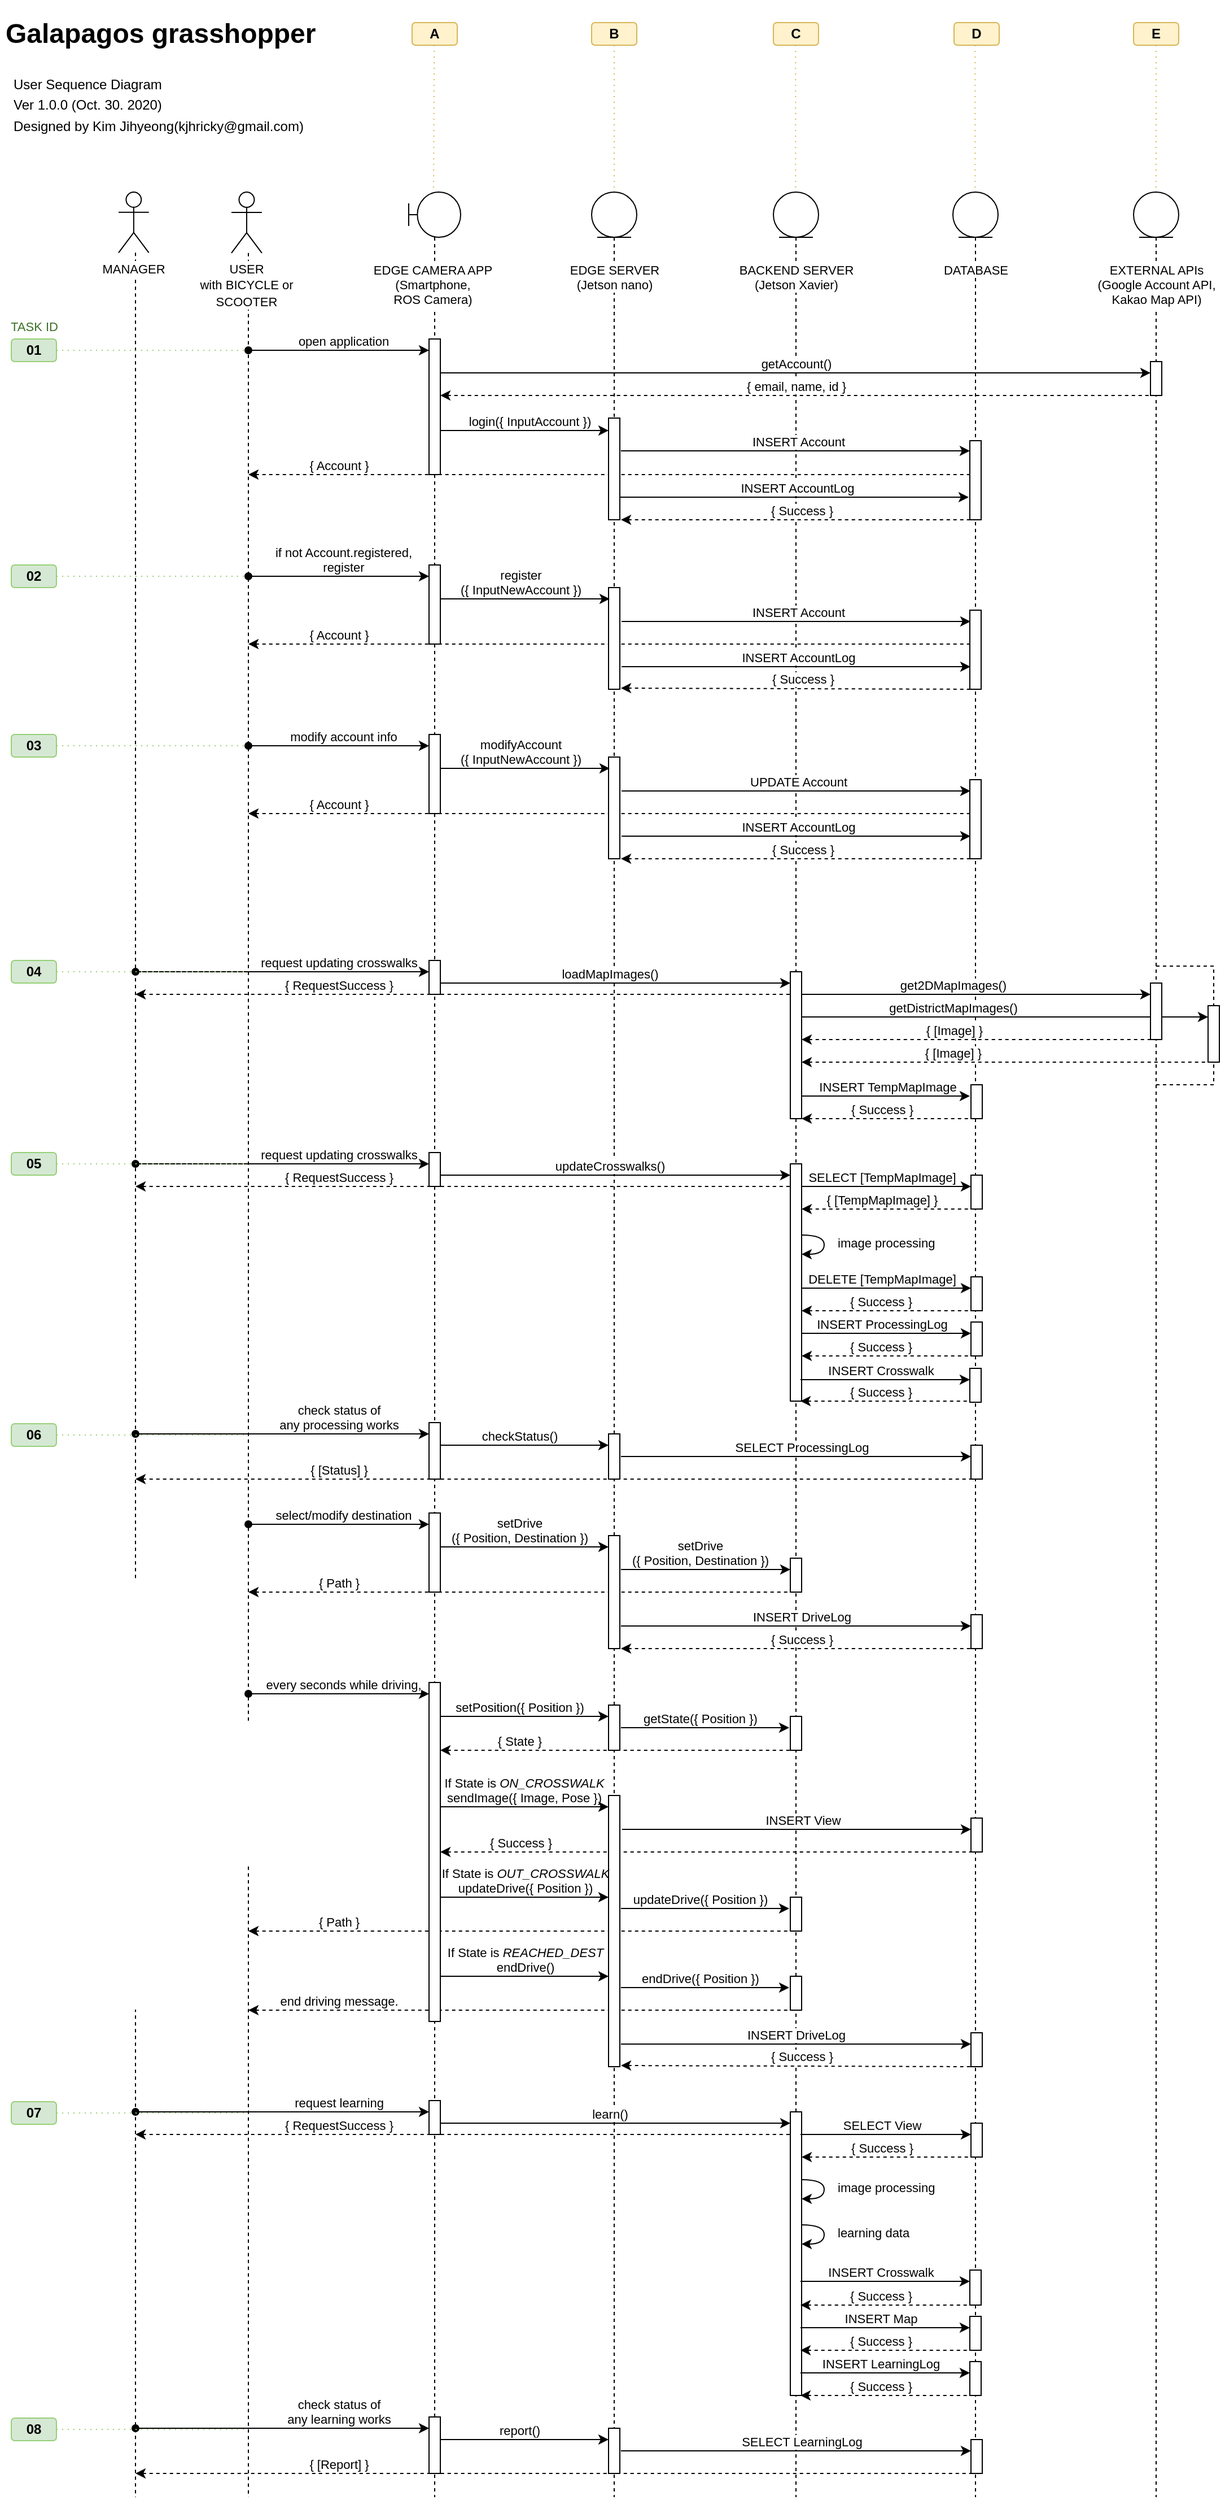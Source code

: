 <mxfile version="13.7.7" type="device"><diagram id="IVuh_6-Ng3q-ryOWcqZr" name="Page-1"><mxGraphModel dx="2596" dy="1554" grid="1" gridSize="10" guides="1" tooltips="1" connect="1" arrows="1" fold="1" page="1" pageScale="1" pageWidth="1169" pageHeight="827" math="0" shadow="0"><root><mxCell id="0"/><mxCell id="1" parent="0"/><mxCell id="IqQ6E6ldDAWEw6lMVCcM-224" value="" style="endArrow=none;html=1;startArrow=classic;startFill=1;endFill=0;dashed=1;" edge="1" parent="1"><mxGeometry width="50" height="50" relative="1" as="geometry"><mxPoint x="160" y="1919" as="sourcePoint"/><mxPoint x="740" y="1919" as="targetPoint"/></mxGeometry></mxCell><mxCell id="IqQ6E6ldDAWEw6lMVCcM-225" value="{ RequestSuccess }" style="edgeLabel;html=1;align=center;verticalAlign=bottom;resizable=0;points=[];labelPosition=center;verticalLabelPosition=top;" vertex="1" connectable="0" parent="IqQ6E6ldDAWEw6lMVCcM-224"><mxGeometry x="0.329" y="-1" relative="1" as="geometry"><mxPoint x="-206" y="-1" as="offset"/></mxGeometry></mxCell><mxCell id="IqQ6E6ldDAWEw6lMVCcM-153" value="" style="strokeWidth=1;html=1;shape=mxgraph.flowchart.annotation_1;align=left;pointerEvents=1;labelBackgroundColor=none;dashed=1;rotation=-180;" vertex="1" parent="1"><mxGeometry x="1064" y="885" width="51" height="105" as="geometry"/></mxCell><mxCell id="IqQ6E6ldDAWEw6lMVCcM-54" value="" style="endArrow=none;html=1;startArrow=classic;startFill=1;endFill=0;dashed=1;" edge="1" parent="1" source="IqQ6E6ldDAWEw6lMVCcM-26" target="IqQ6E6ldDAWEw6lMVCcM-47"><mxGeometry width="50" height="50" relative="1" as="geometry"><mxPoint x="590" y="1669" as="sourcePoint"/><mxPoint x="739" y="1669" as="targetPoint"/></mxGeometry></mxCell><mxCell id="IqQ6E6ldDAWEw6lMVCcM-55" value="{ Success }" style="edgeLabel;html=1;align=center;verticalAlign=bottom;resizable=0;points=[];labelPosition=center;verticalLabelPosition=top;" vertex="1" connectable="0" parent="IqQ6E6ldDAWEw6lMVCcM-54"><mxGeometry x="0.329" y="-1" relative="1" as="geometry"><mxPoint x="-242" y="-1" as="offset"/></mxGeometry></mxCell><mxCell id="IqQ6E6ldDAWEw6lMVCcM-108" value="" style="endArrow=none;html=1;startArrow=classic;startFill=1;endFill=0;dashed=1;" edge="1" parent="1"><mxGeometry width="50" height="50" relative="1" as="geometry"><mxPoint x="260" y="600" as="sourcePoint"/><mxPoint x="899.5" y="600" as="targetPoint"/></mxGeometry></mxCell><mxCell id="IqQ6E6ldDAWEw6lMVCcM-109" value="{ Account }" style="edgeLabel;html=1;align=center;verticalAlign=bottom;resizable=0;points=[];labelPosition=center;verticalLabelPosition=top;" vertex="1" connectable="0" parent="IqQ6E6ldDAWEw6lMVCcM-108"><mxGeometry x="0.329" y="-1" relative="1" as="geometry"><mxPoint x="-345" y="-1" as="offset"/></mxGeometry></mxCell><mxCell id="IqQ6E6ldDAWEw6lMVCcM-99" value="" style="endArrow=none;html=1;startArrow=classic;startFill=1;endFill=0;dashed=1;" edge="1" parent="1" target="gkcCci1AFNuY-psZXVIx-63"><mxGeometry width="50" height="50" relative="1" as="geometry"><mxPoint x="260" y="450" as="sourcePoint"/><mxPoint x="890" y="450" as="targetPoint"/></mxGeometry></mxCell><mxCell id="IqQ6E6ldDAWEw6lMVCcM-100" value="{ Account }" style="edgeLabel;html=1;align=center;verticalAlign=bottom;resizable=0;points=[];labelPosition=center;verticalLabelPosition=top;" vertex="1" connectable="0" parent="IqQ6E6ldDAWEw6lMVCcM-99"><mxGeometry x="0.329" y="-1" relative="1" as="geometry"><mxPoint x="-345" y="-1" as="offset"/></mxGeometry></mxCell><mxCell id="IqQ6E6ldDAWEw6lMVCcM-117" value="" style="endArrow=none;html=1;startArrow=classic;startFill=1;endFill=0;dashed=1;" edge="1" parent="1"><mxGeometry width="50" height="50" relative="1" as="geometry"><mxPoint x="260" y="1809" as="sourcePoint"/><mxPoint x="740" y="1809" as="targetPoint"/></mxGeometry></mxCell><mxCell id="IqQ6E6ldDAWEw6lMVCcM-118" value="end driving message." style="edgeLabel;html=1;align=center;verticalAlign=bottom;resizable=0;points=[];labelPosition=center;verticalLabelPosition=top;" vertex="1" connectable="0" parent="IqQ6E6ldDAWEw6lMVCcM-117"><mxGeometry x="0.329" y="-1" relative="1" as="geometry"><mxPoint x="-239" y="-1" as="offset"/></mxGeometry></mxCell><mxCell id="IqQ6E6ldDAWEw6lMVCcM-96" value="" style="endArrow=none;html=1;startArrow=classic;startFill=1;endFill=0;dashed=1;" edge="1" parent="1"><mxGeometry width="50" height="50" relative="1" as="geometry"><mxPoint x="260" y="1739" as="sourcePoint"/><mxPoint x="740" y="1739" as="targetPoint"/></mxGeometry></mxCell><mxCell id="IqQ6E6ldDAWEw6lMVCcM-97" value="{ Path }" style="edgeLabel;html=1;align=center;verticalAlign=bottom;resizable=0;points=[];labelPosition=center;verticalLabelPosition=top;" vertex="1" connectable="0" parent="IqQ6E6ldDAWEw6lMVCcM-96"><mxGeometry x="0.329" y="-1" relative="1" as="geometry"><mxPoint x="-239" y="-1" as="offset"/></mxGeometry></mxCell><mxCell id="IqQ6E6ldDAWEw6lMVCcM-87" value="" style="endArrow=none;html=1;startArrow=classic;startFill=1;endFill=0;dashed=1;" edge="1" parent="1" target="IqQ6E6ldDAWEw6lMVCcM-37"><mxGeometry width="50" height="50" relative="1" as="geometry"><mxPoint x="260" y="1439" as="sourcePoint"/><mxPoint x="410" y="1439" as="targetPoint"/></mxGeometry></mxCell><mxCell id="IqQ6E6ldDAWEw6lMVCcM-88" value="{ Path }" style="edgeLabel;html=1;align=center;verticalAlign=bottom;resizable=0;points=[];labelPosition=center;verticalLabelPosition=top;" vertex="1" connectable="0" parent="IqQ6E6ldDAWEw6lMVCcM-87"><mxGeometry x="0.329" y="-1" relative="1" as="geometry"><mxPoint x="-239" y="-1" as="offset"/></mxGeometry></mxCell><mxCell id="gkcCci1AFNuY-psZXVIx-5" value="" style="group" parent="1" vertex="1" connectable="0"><mxGeometry x="145" y="200" width="30" height="2040" as="geometry"/></mxCell><mxCell id="gkcCci1AFNuY-psZXVIx-4" value="" style="edgeStyle=orthogonalEdgeStyle;rounded=0;orthogonalLoop=1;jettySize=auto;html=1;dashed=1;endArrow=none;endFill=0;" parent="gkcCci1AFNuY-psZXVIx-5" source="gkcCci1AFNuY-psZXVIx-2" edge="1"><mxGeometry relative="1" as="geometry"><mxPoint x="15" y="2040" as="targetPoint"/><Array as="points"><mxPoint x="15" y="322.105"/><mxPoint x="15" y="322.105"/></Array></mxGeometry></mxCell><mxCell id="gkcCci1AFNuY-psZXVIx-2" value="&lt;font style=&quot;font-size: 11px&quot;&gt;MANAGER&lt;/font&gt;" style="shape=umlActor;verticalLabelPosition=bottom;labelBackgroundColor=#ffffff;verticalAlign=top;html=1;outlineConnect=0;align=center;aspect=fixed;" parent="gkcCci1AFNuY-psZXVIx-5" vertex="1"><mxGeometry width="26.842" height="53.684" as="geometry"/></mxCell><mxCell id="gkcCci1AFNuY-psZXVIx-6" value="&lt;p style=&quot;line-height: 100%&quot;&gt;&lt;/p&gt;&lt;h1&gt;Galapagos grasshopper&lt;/h1&gt;&lt;p&gt;&lt;/p&gt;" style="text;html=1;strokeColor=none;fillColor=none;spacing=5;spacingTop=-20;whiteSpace=wrap;overflow=hidden;rounded=0;" parent="1" vertex="1"><mxGeometry x="40" y="40" width="300" height="40" as="geometry"/></mxCell><mxCell id="gkcCci1AFNuY-psZXVIx-7" value="&lt;p style=&quot;color: rgb(0 , 0 , 0) ; font-family: &amp;#34;helvetica&amp;#34; ; font-size: 12px ; font-style: normal ; font-weight: 400 ; letter-spacing: normal ; text-align: left ; text-indent: 0px ; text-transform: none ; word-spacing: 0px ; line-height: 100%&quot;&gt;&lt;span style=&quot;background-color: rgb(255 , 255 , 255)&quot;&gt;User Sequence Diagram&lt;/span&gt;&lt;/p&gt;&lt;p style=&quot;color: rgb(0 , 0 , 0) ; font-family: &amp;#34;helvetica&amp;#34; ; font-size: 12px ; font-style: normal ; font-weight: 400 ; letter-spacing: normal ; text-align: left ; text-indent: 0px ; text-transform: none ; word-spacing: 0px ; line-height: 0%&quot;&gt;&lt;span style=&quot;background-color: rgb(255 , 255 , 255)&quot;&gt;Ver 1.0.0 (Oct. 30. 2020)&lt;/span&gt;&lt;/p&gt;&lt;p style=&quot;color: rgb(0 , 0 , 0) ; font-family: &amp;#34;helvetica&amp;#34; ; font-size: 12px ; font-style: normal ; font-weight: 400 ; letter-spacing: normal ; text-align: left ; text-indent: 0px ; text-transform: none ; word-spacing: 0px&quot;&gt;&lt;span style=&quot;background-color: rgb(255 , 255 , 255)&quot;&gt;Designed by Kim Jihyeong(kjhricky@gmail.com)&lt;/span&gt;&lt;/p&gt;" style="text;whiteSpace=wrap;html=1;" parent="1" vertex="1"><mxGeometry x="50" y="80" width="300" height="80" as="geometry"/></mxCell><mxCell id="gkcCci1AFNuY-psZXVIx-8" value="" style="group" parent="1" vertex="1" connectable="0"><mxGeometry x="245" y="200" width="30" height="2040" as="geometry"/></mxCell><mxCell id="gkcCci1AFNuY-psZXVIx-9" value="" style="edgeStyle=orthogonalEdgeStyle;rounded=0;orthogonalLoop=1;jettySize=auto;html=1;dashed=1;endArrow=none;endFill=0;" parent="gkcCci1AFNuY-psZXVIx-8" source="gkcCci1AFNuY-psZXVIx-10" edge="1"><mxGeometry relative="1" as="geometry"><mxPoint x="15" y="2040.0" as="targetPoint"/><Array as="points"><mxPoint x="15" y="97.143"/></Array></mxGeometry></mxCell><mxCell id="gkcCci1AFNuY-psZXVIx-10" value="&lt;font style=&quot;font-size: 11px&quot;&gt;USER&lt;br&gt;with BICYCLE or&lt;br&gt;SCOOTER&lt;/font&gt;" style="shape=umlActor;verticalLabelPosition=bottom;labelBackgroundColor=#ffffff;verticalAlign=top;html=1;outlineConnect=0;align=center;aspect=fixed;" parent="gkcCci1AFNuY-psZXVIx-8" vertex="1"><mxGeometry width="26.96" height="53.921" as="geometry"/></mxCell><mxCell id="gkcCci1AFNuY-psZXVIx-11" value="" style="shape=umlLifeline;participant=umlBoundary;perimeter=lifelinePerimeter;whiteSpace=wrap;html=1;container=1;collapsible=0;recursiveResize=0;verticalAlign=top;spacingTop=36;labelBackgroundColor=#ffffff;outlineConnect=0;rounded=1;fontSize=11;align=center;" parent="1" vertex="1" treatAsSingle="0"><mxGeometry x="402" y="200" width="46" height="2040" as="geometry"/></mxCell><mxCell id="gkcCci1AFNuY-psZXVIx-12" value="" style="html=1;points=[];perimeter=orthogonalPerimeter;rounded=0;labelBackgroundColor=none;align=center;" parent="gkcCci1AFNuY-psZXVIx-11" vertex="1"><mxGeometry x="18" y="130" width="10" height="120" as="geometry"/></mxCell><mxCell id="gkcCci1AFNuY-psZXVIx-49" value="" style="html=1;points=[];perimeter=orthogonalPerimeter;rounded=0;labelBackgroundColor=none;align=center;" parent="gkcCci1AFNuY-psZXVIx-11" vertex="1"><mxGeometry x="18" y="1169" width="10" height="70" as="geometry"/></mxCell><mxCell id="IqQ6E6ldDAWEw6lMVCcM-5" value="" style="html=1;points=[];perimeter=orthogonalPerimeter;rounded=0;labelBackgroundColor=none;align=center;" vertex="1" parent="gkcCci1AFNuY-psZXVIx-11"><mxGeometry x="18" y="330" width="10" height="70" as="geometry"/></mxCell><mxCell id="IqQ6E6ldDAWEw6lMVCcM-26" value="" style="html=1;points=[];perimeter=orthogonalPerimeter;rounded=0;labelBackgroundColor=none;align=center;" vertex="1" parent="gkcCci1AFNuY-psZXVIx-11"><mxGeometry x="18" y="1319" width="10" height="300" as="geometry"/></mxCell><mxCell id="IqQ6E6ldDAWEw6lMVCcM-121" value="" style="html=1;points=[];perimeter=orthogonalPerimeter;rounded=0;labelBackgroundColor=none;align=center;" vertex="1" parent="gkcCci1AFNuY-psZXVIx-11"><mxGeometry x="18" y="680" width="10" height="30" as="geometry"/></mxCell><mxCell id="IqQ6E6ldDAWEw6lMVCcM-162" value="" style="html=1;points=[];perimeter=orthogonalPerimeter;rounded=0;labelBackgroundColor=none;align=center;" vertex="1" parent="gkcCci1AFNuY-psZXVIx-11"><mxGeometry x="18" y="1089" width="10" height="50" as="geometry"/></mxCell><mxCell id="IqQ6E6ldDAWEw6lMVCcM-180" value="" style="html=1;points=[];perimeter=orthogonalPerimeter;rounded=0;labelBackgroundColor=none;align=center;" vertex="1" parent="gkcCci1AFNuY-psZXVIx-11"><mxGeometry x="18" y="850" width="10" height="30" as="geometry"/></mxCell><mxCell id="IqQ6E6ldDAWEw6lMVCcM-181" value="" style="endArrow=classic;html=1;startArrow=oval;startFill=1;" edge="1" parent="gkcCci1AFNuY-psZXVIx-11"><mxGeometry width="50" height="50" relative="1" as="geometry"><mxPoint x="-242" y="860" as="sourcePoint"/><mxPoint x="18" y="860" as="targetPoint"/></mxGeometry></mxCell><mxCell id="IqQ6E6ldDAWEw6lMVCcM-182" value="request updating crosswalks" style="edgeLabel;html=1;align=center;verticalAlign=bottom;resizable=0;points=[];labelPosition=center;verticalLabelPosition=top;" vertex="1" connectable="0" parent="IqQ6E6ldDAWEw6lMVCcM-181"><mxGeometry x="0.329" y="-1" relative="1" as="geometry"><mxPoint x="7" y="-1" as="offset"/></mxGeometry></mxCell><mxCell id="IqQ6E6ldDAWEw6lMVCcM-183" value="" style="endArrow=none;html=1;startArrow=classic;startFill=1;endFill=0;dashed=1;" edge="1" parent="gkcCci1AFNuY-psZXVIx-11" target="IqQ6E6ldDAWEw6lMVCcM-127"><mxGeometry width="50" height="50" relative="1" as="geometry"><mxPoint x="-242" y="880" as="sourcePoint"/><mxPoint x="18" y="880" as="targetPoint"/></mxGeometry></mxCell><mxCell id="IqQ6E6ldDAWEw6lMVCcM-184" value="{ RequestSuccess }" style="edgeLabel;html=1;align=center;verticalAlign=bottom;resizable=0;points=[];labelPosition=center;verticalLabelPosition=top;" vertex="1" connectable="0" parent="IqQ6E6ldDAWEw6lMVCcM-183"><mxGeometry x="0.329" y="-1" relative="1" as="geometry"><mxPoint x="-206" y="-1" as="offset"/></mxGeometry></mxCell><mxCell id="IqQ6E6ldDAWEw6lMVCcM-202" value="" style="html=1;points=[];perimeter=orthogonalPerimeter;rounded=0;labelBackgroundColor=none;align=center;" vertex="1" parent="gkcCci1AFNuY-psZXVIx-11"><mxGeometry x="18" y="1689" width="10" height="30" as="geometry"/></mxCell><mxCell id="gkcCci1AFNuY-psZXVIx-14" value="&lt;font color=&quot;#000000&quot;&gt;EDGE CAMERA APP&lt;br&gt;(Smartphone,&lt;br&gt;ROS Camera)&lt;br&gt;&lt;/font&gt;" style="text;html=1;resizable=0;points=[];autosize=1;align=center;verticalAlign=top;spacingTop=-4;fontSize=11;fontColor=#FFFFFF;labelBackgroundColor=#FFFFFF;" parent="1" vertex="1"><mxGeometry x="363" y="260" width="120" height="40" as="geometry"/></mxCell><mxCell id="gkcCci1AFNuY-psZXVIx-22" value="" style="shape=umlLifeline;participant=umlEntity;perimeter=lifelinePerimeter;whiteSpace=wrap;html=1;container=1;collapsible=0;recursiveResize=0;verticalAlign=top;spacingTop=36;labelBackgroundColor=#ffffff;outlineConnect=0;rounded=1;fontSize=11;align=center;" parent="1" vertex="1" treatAsSingle="0"><mxGeometry x="564" y="200" width="40" height="2040" as="geometry"/></mxCell><mxCell id="gkcCci1AFNuY-psZXVIx-39" value="" style="html=1;points=[];perimeter=orthogonalPerimeter;rounded=0;labelBackgroundColor=none;align=center;" parent="gkcCci1AFNuY-psZXVIx-22" vertex="1"><mxGeometry x="15" y="200" width="10" height="90" as="geometry"/></mxCell><mxCell id="IqQ6E6ldDAWEw6lMVCcM-10" value="" style="html=1;points=[];perimeter=orthogonalPerimeter;rounded=0;labelBackgroundColor=none;align=center;" vertex="1" parent="gkcCci1AFNuY-psZXVIx-22"><mxGeometry x="15" y="350" width="10" height="90" as="geometry"/></mxCell><mxCell id="IqQ6E6ldDAWEw6lMVCcM-18" value="" style="html=1;points=[];perimeter=orthogonalPerimeter;rounded=0;labelBackgroundColor=none;align=center;" vertex="1" parent="gkcCci1AFNuY-psZXVIx-22"><mxGeometry x="15" y="1189" width="10" height="100" as="geometry"/></mxCell><mxCell id="IqQ6E6ldDAWEw6lMVCcM-44" value="" style="html=1;points=[];perimeter=orthogonalPerimeter;rounded=0;labelBackgroundColor=none;align=center;" vertex="1" parent="gkcCci1AFNuY-psZXVIx-22"><mxGeometry x="15" y="1419" width="10" height="240" as="geometry"/></mxCell><mxCell id="IqQ6E6ldDAWEw6lMVCcM-174" value="" style="html=1;points=[];perimeter=orthogonalPerimeter;rounded=0;labelBackgroundColor=none;align=center;" vertex="1" parent="gkcCci1AFNuY-psZXVIx-22"><mxGeometry x="15" y="1099" width="10" height="40" as="geometry"/></mxCell><mxCell id="gkcCci1AFNuY-psZXVIx-19" value="&lt;font color=&quot;#000000&quot;&gt;EDGE SERVER&lt;br&gt;(Jetson nano)&lt;br&gt;&lt;/font&gt;" style="text;html=1;resizable=0;points=[];autosize=1;align=center;verticalAlign=top;spacingTop=-4;fontSize=11;fontColor=#FFFFFF;labelBackgroundColor=#ffffff;" parent="1" vertex="1"><mxGeometry x="539" y="260" width="90" height="30" as="geometry"/></mxCell><mxCell id="gkcCci1AFNuY-psZXVIx-25" value="" style="shape=umlLifeline;participant=umlEntity;perimeter=lifelinePerimeter;whiteSpace=wrap;html=1;container=1;collapsible=0;recursiveResize=0;verticalAlign=top;spacingTop=36;labelBackgroundColor=#ffffff;outlineConnect=0;rounded=1;fontSize=11;align=center;" parent="1" vertex="1" treatAsSingle="0"><mxGeometry x="725" y="200" width="40" height="2040" as="geometry"/></mxCell><mxCell id="IqQ6E6ldDAWEw6lMVCcM-30" value="" style="html=1;points=[];perimeter=orthogonalPerimeter;rounded=0;labelBackgroundColor=none;align=center;" vertex="1" parent="gkcCci1AFNuY-psZXVIx-25"><mxGeometry x="15" y="1349" width="10" height="30" as="geometry"/></mxCell><mxCell id="IqQ6E6ldDAWEw6lMVCcM-93" value="" style="html=1;points=[];perimeter=orthogonalPerimeter;rounded=0;labelBackgroundColor=none;align=center;" vertex="1" parent="gkcCci1AFNuY-psZXVIx-25"><mxGeometry x="15" y="1509" width="10" height="30" as="geometry"/></mxCell><mxCell id="IqQ6E6ldDAWEw6lMVCcM-114" value="" style="html=1;points=[];perimeter=orthogonalPerimeter;rounded=0;labelBackgroundColor=none;align=center;" vertex="1" parent="gkcCci1AFNuY-psZXVIx-25"><mxGeometry x="15" y="1579" width="10" height="30" as="geometry"/></mxCell><mxCell id="IqQ6E6ldDAWEw6lMVCcM-127" value="" style="html=1;points=[];perimeter=orthogonalPerimeter;rounded=0;labelBackgroundColor=none;align=center;" vertex="1" parent="gkcCci1AFNuY-psZXVIx-25"><mxGeometry x="15" y="860" width="10" height="210" as="geometry"/></mxCell><mxCell id="IqQ6E6ldDAWEw6lMVCcM-151" value="" style="curved=1;endArrow=classic;html=1;" edge="1" parent="gkcCci1AFNuY-psZXVIx-25"><mxGeometry width="50" height="50" relative="1" as="geometry"><mxPoint x="25" y="923" as="sourcePoint"/><mxPoint x="25" y="940" as="targetPoint"/><Array as="points"><mxPoint x="45" y="923"/><mxPoint x="45" y="940"/></Array></mxGeometry></mxCell><mxCell id="IqQ6E6ldDAWEw6lMVCcM-122" value="" style="html=1;points=[];perimeter=orthogonalPerimeter;rounded=0;labelBackgroundColor=none;align=center;" vertex="1" parent="gkcCci1AFNuY-psZXVIx-25"><mxGeometry x="15" y="690" width="10" height="130" as="geometry"/></mxCell><mxCell id="IqQ6E6ldDAWEw6lMVCcM-207" value="" style="html=1;points=[];perimeter=orthogonalPerimeter;rounded=0;labelBackgroundColor=none;align=center;" vertex="1" parent="gkcCci1AFNuY-psZXVIx-25"><mxGeometry x="15" y="1699" width="10" height="251" as="geometry"/></mxCell><mxCell id="gkcCci1AFNuY-psZXVIx-28" value="&lt;font color=&quot;#000000&quot;&gt;BACKEND SERVER&lt;br&gt;(Jetson Xavier)&lt;br&gt;&lt;/font&gt;" style="text;html=1;resizable=0;points=[];autosize=1;align=center;verticalAlign=top;spacingTop=-4;fontSize=11;fontColor=#FFFFFF;labelBackgroundColor=#ffffff;" parent="1" vertex="1"><mxGeometry x="685" y="260" width="120" height="30" as="geometry"/></mxCell><mxCell id="gkcCci1AFNuY-psZXVIx-31" value="" style="shape=umlLifeline;participant=umlEntity;perimeter=lifelinePerimeter;whiteSpace=wrap;html=1;container=1;collapsible=0;recursiveResize=0;verticalAlign=top;spacingTop=36;labelBackgroundColor=#ffffff;outlineConnect=0;rounded=1;fontSize=11;align=center;" parent="1" vertex="1" treatAsSingle="0"><mxGeometry x="884" y="200" width="40" height="2040" as="geometry"/></mxCell><mxCell id="gkcCci1AFNuY-psZXVIx-63" value="" style="html=1;points=[];perimeter=orthogonalPerimeter;rounded=0;labelBackgroundColor=none;align=center;" parent="gkcCci1AFNuY-psZXVIx-31" vertex="1"><mxGeometry x="15" y="220" width="10" height="70" as="geometry"/></mxCell><mxCell id="IqQ6E6ldDAWEw6lMVCcM-15" value="" style="html=1;points=[];perimeter=orthogonalPerimeter;rounded=0;labelBackgroundColor=none;align=center;" vertex="1" parent="gkcCci1AFNuY-psZXVIx-31"><mxGeometry x="15" y="370" width="10" height="70" as="geometry"/></mxCell><mxCell id="IqQ6E6ldDAWEw6lMVCcM-19" value="" style="html=1;points=[];perimeter=orthogonalPerimeter;rounded=0;labelBackgroundColor=none;align=center;" vertex="1" parent="gkcCci1AFNuY-psZXVIx-31"><mxGeometry x="16" y="1259" width="10" height="30" as="geometry"/></mxCell><mxCell id="IqQ6E6ldDAWEw6lMVCcM-47" value="" style="html=1;points=[];perimeter=orthogonalPerimeter;rounded=0;labelBackgroundColor=none;align=center;" vertex="1" parent="gkcCci1AFNuY-psZXVIx-31"><mxGeometry x="16" y="1439" width="10" height="30" as="geometry"/></mxCell><mxCell id="IqQ6E6ldDAWEw6lMVCcM-98" value="" style="html=1;points=[];perimeter=orthogonalPerimeter;rounded=0;labelBackgroundColor=none;align=center;" vertex="1" parent="gkcCci1AFNuY-psZXVIx-31"><mxGeometry x="16" y="1629" width="10" height="30" as="geometry"/></mxCell><mxCell id="IqQ6E6ldDAWEw6lMVCcM-144" value="" style="html=1;points=[];perimeter=orthogonalPerimeter;rounded=0;labelBackgroundColor=none;align=center;" vertex="1" parent="gkcCci1AFNuY-psZXVIx-31"><mxGeometry x="16" y="870" width="10" height="30" as="geometry"/></mxCell><mxCell id="IqQ6E6ldDAWEw6lMVCcM-157" value="" style="html=1;points=[];perimeter=orthogonalPerimeter;rounded=0;labelBackgroundColor=none;align=center;" vertex="1" parent="gkcCci1AFNuY-psZXVIx-31"><mxGeometry x="16" y="960" width="10" height="30" as="geometry"/></mxCell><mxCell id="IqQ6E6ldDAWEw6lMVCcM-167" value="" style="html=1;points=[];perimeter=orthogonalPerimeter;rounded=0;labelBackgroundColor=none;align=center;" vertex="1" parent="gkcCci1AFNuY-psZXVIx-31"><mxGeometry x="16" y="1000" width="10" height="30" as="geometry"/></mxCell><mxCell id="IqQ6E6ldDAWEw6lMVCcM-177" value="" style="html=1;points=[];perimeter=orthogonalPerimeter;rounded=0;labelBackgroundColor=none;align=center;" vertex="1" parent="gkcCci1AFNuY-psZXVIx-31"><mxGeometry x="16" y="1109" width="10" height="30" as="geometry"/></mxCell><mxCell id="IqQ6E6ldDAWEw6lMVCcM-210" value="" style="html=1;points=[];perimeter=orthogonalPerimeter;rounded=0;labelBackgroundColor=none;align=center;" vertex="1" parent="gkcCci1AFNuY-psZXVIx-31"><mxGeometry x="16" y="1709" width="10" height="30" as="geometry"/></mxCell><mxCell id="IqQ6E6ldDAWEw6lMVCcM-242" value="" style="html=1;points=[];perimeter=orthogonalPerimeter;rounded=0;labelBackgroundColor=none;align=center;" vertex="1" parent="gkcCci1AFNuY-psZXVIx-31"><mxGeometry x="15" y="1920" width="10" height="30" as="geometry"/></mxCell><mxCell id="IqQ6E6ldDAWEw6lMVCcM-243" value="" style="endArrow=classic;html=1;startArrow=none;startFill=0;" edge="1" parent="gkcCci1AFNuY-psZXVIx-31" target="IqQ6E6ldDAWEw6lMVCcM-242"><mxGeometry width="50" height="50" relative="1" as="geometry"><mxPoint x="-135" y="1930" as="sourcePoint"/><mxPoint x="15" y="1930" as="targetPoint"/></mxGeometry></mxCell><mxCell id="IqQ6E6ldDAWEw6lMVCcM-244" value="INSERT LearningLog" style="edgeLabel;html=1;align=center;verticalAlign=bottom;resizable=0;points=[];labelPosition=center;verticalLabelPosition=top;" vertex="1" connectable="0" parent="IqQ6E6ldDAWEw6lMVCcM-243"><mxGeometry x="0.329" y="-1" relative="1" as="geometry"><mxPoint x="-29" y="-1" as="offset"/></mxGeometry></mxCell><mxCell id="IqQ6E6ldDAWEw6lMVCcM-245" value="" style="endArrow=none;html=1;startArrow=classic;startFill=1;endFill=0;dashed=1;" edge="1" parent="gkcCci1AFNuY-psZXVIx-31"><mxGeometry width="50" height="50" relative="1" as="geometry"><mxPoint x="-135" y="1950" as="sourcePoint"/><mxPoint x="25" y="1950" as="targetPoint"/></mxGeometry></mxCell><mxCell id="IqQ6E6ldDAWEw6lMVCcM-246" value="{ Success }" style="edgeLabel;html=1;align=center;verticalAlign=bottom;resizable=0;points=[];labelPosition=center;verticalLabelPosition=top;" vertex="1" connectable="0" parent="IqQ6E6ldDAWEw6lMVCcM-245"><mxGeometry x="0.329" y="-1" relative="1" as="geometry"><mxPoint x="-36" y="-1" as="offset"/></mxGeometry></mxCell><mxCell id="gkcCci1AFNuY-psZXVIx-34" value="&lt;font color=&quot;#000000&quot;&gt;&lt;span&gt;DATABASE&lt;/span&gt;&lt;br&gt;&lt;/font&gt;" style="text;html=1;resizable=0;points=[];autosize=1;align=center;verticalAlign=top;spacingTop=-4;fontSize=11;fontColor=#FFFFFF;labelBackgroundColor=#ffffff;" parent="1" vertex="1"><mxGeometry x="869" y="260" width="70" height="10" as="geometry"/></mxCell><mxCell id="gkcCci1AFNuY-psZXVIx-29" value="" style="endArrow=classic;html=1;startArrow=oval;startFill=1;" parent="1" target="gkcCci1AFNuY-psZXVIx-12" edge="1"><mxGeometry width="50" height="50" relative="1" as="geometry"><mxPoint x="260" y="340" as="sourcePoint"/><mxPoint x="400" y="340" as="targetPoint"/></mxGeometry></mxCell><mxCell id="gkcCci1AFNuY-psZXVIx-30" value="open application" style="edgeLabel;html=1;align=center;verticalAlign=bottom;resizable=0;points=[];labelPosition=center;verticalLabelPosition=top;" parent="gkcCci1AFNuY-psZXVIx-29" vertex="1" connectable="0"><mxGeometry x="0.329" y="-1" relative="1" as="geometry"><mxPoint x="-23" y="-1" as="offset"/></mxGeometry></mxCell><mxCell id="gkcCci1AFNuY-psZXVIx-37" value="" style="endArrow=classic;html=1;startArrow=none;startFill=0;" parent="1" target="gkcCci1AFNuY-psZXVIx-57" edge="1"><mxGeometry width="50" height="50" relative="1" as="geometry"><mxPoint x="430" y="360" as="sourcePoint"/><mxPoint x="780.0" y="360" as="targetPoint"/></mxGeometry></mxCell><mxCell id="gkcCci1AFNuY-psZXVIx-38" value="getAccount()" style="edgeLabel;html=1;align=center;verticalAlign=bottom;resizable=0;points=[];labelPosition=center;verticalLabelPosition=top;" parent="gkcCci1AFNuY-psZXVIx-37" vertex="1" connectable="0"><mxGeometry x="0.329" y="-1" relative="1" as="geometry"><mxPoint x="-103.33" y="-1" as="offset"/></mxGeometry></mxCell><mxCell id="gkcCci1AFNuY-psZXVIx-47" value="" style="endArrow=classic;html=1;startArrow=oval;startFill=1;" parent="1" edge="1"><mxGeometry width="50" height="50" relative="1" as="geometry"><mxPoint x="260" y="1379" as="sourcePoint"/><mxPoint x="420" y="1379" as="targetPoint"/></mxGeometry></mxCell><mxCell id="gkcCci1AFNuY-psZXVIx-48" value="select/modify destination" style="edgeLabel;html=1;align=center;verticalAlign=bottom;resizable=0;points=[];labelPosition=center;verticalLabelPosition=top;" parent="gkcCci1AFNuY-psZXVIx-47" vertex="1" connectable="0"><mxGeometry x="0.329" y="-1" relative="1" as="geometry"><mxPoint x="-23" y="-1" as="offset"/></mxGeometry></mxCell><mxCell id="gkcCci1AFNuY-psZXVIx-50" value="" style="endArrow=classic;html=1;startArrow=none;startFill=0;" parent="1" edge="1" target="IqQ6E6ldDAWEw6lMVCcM-18"><mxGeometry width="50" height="50" relative="1" as="geometry"><mxPoint x="430" y="1399" as="sourcePoint"/><mxPoint x="540" y="1399" as="targetPoint"/></mxGeometry></mxCell><mxCell id="gkcCci1AFNuY-psZXVIx-51" value="setDrive&lt;br&gt;({ Position, Destination })" style="edgeLabel;html=1;align=center;verticalAlign=bottom;resizable=0;points=[];labelPosition=center;verticalLabelPosition=top;" parent="gkcCci1AFNuY-psZXVIx-50" vertex="1" connectable="0"><mxGeometry x="0.329" y="-1" relative="1" as="geometry"><mxPoint x="-29" y="-1" as="offset"/></mxGeometry></mxCell><mxCell id="gkcCci1AFNuY-psZXVIx-52" value="" style="endArrow=none;html=1;startArrow=classic;startFill=1;endFill=0;dashed=1;" parent="1" target="gkcCci1AFNuY-psZXVIx-57" edge="1"><mxGeometry width="50" height="50" relative="1" as="geometry"><mxPoint x="430" y="380" as="sourcePoint"/><mxPoint x="780.0" y="380" as="targetPoint"/></mxGeometry></mxCell><mxCell id="gkcCci1AFNuY-psZXVIx-53" value="{ email, name, id }" style="edgeLabel;html=1;align=center;verticalAlign=bottom;resizable=0;points=[];labelPosition=center;verticalLabelPosition=top;" parent="gkcCci1AFNuY-psZXVIx-52" vertex="1" connectable="0"><mxGeometry x="0.329" y="-1" relative="1" as="geometry"><mxPoint x="-103.33" y="-1" as="offset"/></mxGeometry></mxCell><mxCell id="gkcCci1AFNuY-psZXVIx-54" value="" style="endArrow=classic;html=1;startArrow=none;startFill=0;" parent="1" target="gkcCci1AFNuY-psZXVIx-39" edge="1"><mxGeometry width="50" height="50" relative="1" as="geometry"><mxPoint x="430" y="411" as="sourcePoint"/><mxPoint x="520" y="410" as="targetPoint"/></mxGeometry></mxCell><mxCell id="gkcCci1AFNuY-psZXVIx-55" value="login({ InputAccount })" style="edgeLabel;html=1;align=center;verticalAlign=bottom;resizable=0;points=[];labelPosition=center;verticalLabelPosition=top;" parent="gkcCci1AFNuY-psZXVIx-54" vertex="1" connectable="0"><mxGeometry x="0.329" y="-1" relative="1" as="geometry"><mxPoint x="-20.01" y="-1" as="offset"/></mxGeometry></mxCell><mxCell id="gkcCci1AFNuY-psZXVIx-56" value="" style="shape=umlLifeline;participant=umlEntity;perimeter=lifelinePerimeter;whiteSpace=wrap;html=1;container=1;collapsible=0;recursiveResize=0;verticalAlign=top;spacingTop=36;labelBackgroundColor=#ffffff;outlineConnect=0;rounded=1;fontSize=11;align=center;" parent="1" vertex="1" treatAsSingle="0"><mxGeometry x="1044" y="200" width="40" height="2040" as="geometry"/></mxCell><mxCell id="gkcCci1AFNuY-psZXVIx-57" value="" style="html=1;points=[];perimeter=orthogonalPerimeter;rounded=0;labelBackgroundColor=none;align=center;" parent="gkcCci1AFNuY-psZXVIx-56" vertex="1"><mxGeometry x="15" y="150" width="10" height="30" as="geometry"/></mxCell><mxCell id="gkcCci1AFNuY-psZXVIx-58" value="&lt;font color=&quot;#000000&quot;&gt;&lt;span&gt;EXTERNAL APIs&lt;br&gt;&lt;/span&gt;(Google Account API,&lt;br&gt;Kakao Map API)&lt;br&gt;&lt;/font&gt;" style="text;html=1;resizable=0;points=[];autosize=1;align=center;verticalAlign=top;spacingTop=-4;fontSize=11;fontColor=#FFFFFF;labelBackgroundColor=#ffffff;" parent="1" vertex="1"><mxGeometry x="1004" y="260" width="120" height="40" as="geometry"/></mxCell><mxCell id="gkcCci1AFNuY-psZXVIx-61" value="" style="endArrow=classic;html=1;startArrow=none;startFill=0;" parent="1" edge="1"><mxGeometry width="50" height="50" relative="1" as="geometry"><mxPoint x="590" y="429" as="sourcePoint"/><mxPoint x="899" y="429" as="targetPoint"/></mxGeometry></mxCell><mxCell id="gkcCci1AFNuY-psZXVIx-62" value="INSERT Account" style="edgeLabel;html=1;align=center;verticalAlign=bottom;resizable=0;points=[];labelPosition=center;verticalLabelPosition=top;" parent="gkcCci1AFNuY-psZXVIx-61" vertex="1" connectable="0"><mxGeometry x="0.329" y="-1" relative="1" as="geometry"><mxPoint x="-49" y="-1" as="offset"/></mxGeometry></mxCell><mxCell id="IqQ6E6ldDAWEw6lMVCcM-1" value="" style="endArrow=none;html=1;startArrow=classic;startFill=1;endFill=0;dashed=1;" edge="1" parent="1"><mxGeometry width="50" height="50" relative="1" as="geometry"><mxPoint x="590" y="490" as="sourcePoint"/><mxPoint x="900" y="490" as="targetPoint"/></mxGeometry></mxCell><mxCell id="IqQ6E6ldDAWEw6lMVCcM-2" value="{ Success }" style="edgeLabel;html=1;align=center;verticalAlign=bottom;resizable=0;points=[];labelPosition=center;verticalLabelPosition=top;" vertex="1" connectable="0" parent="IqQ6E6ldDAWEw6lMVCcM-1"><mxGeometry x="0.329" y="-1" relative="1" as="geometry"><mxPoint x="-45.88" y="-1" as="offset"/></mxGeometry></mxCell><mxCell id="IqQ6E6ldDAWEw6lMVCcM-6" value="" style="endArrow=classic;html=1;startArrow=oval;startFill=1;" edge="1" parent="1"><mxGeometry width="50" height="50" relative="1" as="geometry"><mxPoint x="260" y="540" as="sourcePoint"/><mxPoint x="420" y="540" as="targetPoint"/></mxGeometry></mxCell><mxCell id="IqQ6E6ldDAWEw6lMVCcM-7" value="if not Account.registered,&lt;br&gt;register" style="edgeLabel;html=1;align=center;verticalAlign=bottom;resizable=0;points=[];labelPosition=center;verticalLabelPosition=top;" vertex="1" connectable="0" parent="IqQ6E6ldDAWEw6lMVCcM-6"><mxGeometry x="0.329" y="-1" relative="1" as="geometry"><mxPoint x="-23" y="-1" as="offset"/></mxGeometry></mxCell><mxCell id="IqQ6E6ldDAWEw6lMVCcM-8" value="" style="endArrow=classic;html=1;startArrow=none;startFill=0;" edge="1" parent="1"><mxGeometry width="50" height="50" relative="1" as="geometry"><mxPoint x="430.5" y="560" as="sourcePoint"/><mxPoint x="580" y="560" as="targetPoint"/></mxGeometry></mxCell><mxCell id="IqQ6E6ldDAWEw6lMVCcM-9" value="register&lt;br&gt;({ InputNewAccount })" style="edgeLabel;html=1;align=center;verticalAlign=bottom;resizable=0;points=[];labelPosition=center;verticalLabelPosition=top;" vertex="1" connectable="0" parent="IqQ6E6ldDAWEw6lMVCcM-8"><mxGeometry x="0.329" y="-1" relative="1" as="geometry"><mxPoint x="-29.5" y="-1" as="offset"/></mxGeometry></mxCell><mxCell id="IqQ6E6ldDAWEw6lMVCcM-13" value="" style="endArrow=classic;html=1;startArrow=none;startFill=0;" edge="1" parent="1"><mxGeometry width="50" height="50" relative="1" as="geometry"><mxPoint x="590.5" y="580" as="sourcePoint"/><mxPoint x="899.5" y="580" as="targetPoint"/></mxGeometry></mxCell><mxCell id="IqQ6E6ldDAWEw6lMVCcM-14" value="INSERT Account" style="edgeLabel;html=1;align=center;verticalAlign=bottom;resizable=0;points=[];labelPosition=center;verticalLabelPosition=top;" vertex="1" connectable="0" parent="IqQ6E6ldDAWEw6lMVCcM-13"><mxGeometry x="0.329" y="-1" relative="1" as="geometry"><mxPoint x="-49" y="-1" as="offset"/></mxGeometry></mxCell><mxCell id="IqQ6E6ldDAWEw6lMVCcM-16" value="" style="endArrow=none;html=1;startArrow=classic;startFill=1;endFill=0;dashed=1;" edge="1" parent="1"><mxGeometry width="50" height="50" relative="1" as="geometry"><mxPoint x="590" y="639" as="sourcePoint"/><mxPoint x="904" y="640" as="targetPoint"/></mxGeometry></mxCell><mxCell id="IqQ6E6ldDAWEw6lMVCcM-17" value="{ Success }" style="edgeLabel;html=1;align=center;verticalAlign=bottom;resizable=0;points=[];labelPosition=center;verticalLabelPosition=top;" vertex="1" connectable="0" parent="IqQ6E6ldDAWEw6lMVCcM-16"><mxGeometry x="0.329" y="-1" relative="1" as="geometry"><mxPoint x="-48.23" y="-1" as="offset"/></mxGeometry></mxCell><mxCell id="IqQ6E6ldDAWEw6lMVCcM-20" value="" style="endArrow=classic;html=1;startArrow=none;startFill=0;" edge="1" parent="1" target="IqQ6E6ldDAWEw6lMVCcM-19"><mxGeometry width="50" height="50" relative="1" as="geometry"><mxPoint x="590" y="1469" as="sourcePoint"/><mxPoint x="739" y="1469" as="targetPoint"/></mxGeometry></mxCell><mxCell id="IqQ6E6ldDAWEw6lMVCcM-21" value="INSERT DriveLog" style="edgeLabel;html=1;align=center;verticalAlign=bottom;resizable=0;points=[];labelPosition=center;verticalLabelPosition=top;" vertex="1" connectable="0" parent="IqQ6E6ldDAWEw6lMVCcM-20"><mxGeometry x="0.329" y="-1" relative="1" as="geometry"><mxPoint x="-46" y="-1" as="offset"/></mxGeometry></mxCell><mxCell id="IqQ6E6ldDAWEw6lMVCcM-22" value="" style="endArrow=none;html=1;startArrow=classic;startFill=1;endFill=0;dashed=1;" edge="1" parent="1" target="IqQ6E6ldDAWEw6lMVCcM-19"><mxGeometry width="50" height="50" relative="1" as="geometry"><mxPoint x="590" y="1489" as="sourcePoint"/><mxPoint x="740" y="1489" as="targetPoint"/></mxGeometry></mxCell><mxCell id="IqQ6E6ldDAWEw6lMVCcM-23" value="{ Success }" style="edgeLabel;html=1;align=center;verticalAlign=bottom;resizable=0;points=[];labelPosition=center;verticalLabelPosition=top;" vertex="1" connectable="0" parent="IqQ6E6ldDAWEw6lMVCcM-22"><mxGeometry x="0.329" y="-1" relative="1" as="geometry"><mxPoint x="-46" y="-1" as="offset"/></mxGeometry></mxCell><mxCell id="IqQ6E6ldDAWEw6lMVCcM-24" value="" style="endArrow=classic;html=1;startArrow=oval;startFill=1;" edge="1" parent="1"><mxGeometry width="50" height="50" relative="1" as="geometry"><mxPoint x="260" y="1529" as="sourcePoint"/><mxPoint x="420" y="1529" as="targetPoint"/></mxGeometry></mxCell><mxCell id="IqQ6E6ldDAWEw6lMVCcM-25" value="every seconds while driving," style="edgeLabel;html=1;align=center;verticalAlign=bottom;resizable=0;points=[];labelPosition=center;verticalLabelPosition=top;" vertex="1" connectable="0" parent="IqQ6E6ldDAWEw6lMVCcM-24"><mxGeometry x="0.329" y="-1" relative="1" as="geometry"><mxPoint x="-23" y="-1" as="offset"/></mxGeometry></mxCell><mxCell id="IqQ6E6ldDAWEw6lMVCcM-27" value="" style="html=1;points=[];perimeter=orthogonalPerimeter;rounded=0;labelBackgroundColor=none;align=center;" vertex="1" parent="1"><mxGeometry x="579" y="1539" width="10" height="40" as="geometry"/></mxCell><mxCell id="IqQ6E6ldDAWEw6lMVCcM-28" value="" style="endArrow=classic;html=1;startArrow=none;startFill=0;" edge="1" parent="1"><mxGeometry width="50" height="50" relative="1" as="geometry"><mxPoint x="430" y="1549" as="sourcePoint"/><mxPoint x="579" y="1549" as="targetPoint"/></mxGeometry></mxCell><mxCell id="IqQ6E6ldDAWEw6lMVCcM-29" value="setPosition({ Position })" style="edgeLabel;html=1;align=center;verticalAlign=bottom;resizable=0;points=[];labelPosition=center;verticalLabelPosition=top;" vertex="1" connectable="0" parent="IqQ6E6ldDAWEw6lMVCcM-28"><mxGeometry x="0.329" y="-1" relative="1" as="geometry"><mxPoint x="-29" y="-1" as="offset"/></mxGeometry></mxCell><mxCell id="IqQ6E6ldDAWEw6lMVCcM-33" value="" style="endArrow=classic;html=1;startArrow=none;startFill=0;" edge="1" parent="1"><mxGeometry width="50" height="50" relative="1" as="geometry"><mxPoint x="590" y="1559" as="sourcePoint"/><mxPoint x="739" y="1559" as="targetPoint"/></mxGeometry></mxCell><mxCell id="IqQ6E6ldDAWEw6lMVCcM-34" value="getState({ Position })" style="edgeLabel;html=1;align=center;verticalAlign=bottom;resizable=0;points=[];labelPosition=center;verticalLabelPosition=top;" vertex="1" connectable="0" parent="IqQ6E6ldDAWEw6lMVCcM-33"><mxGeometry x="0.329" y="-1" relative="1" as="geometry"><mxPoint x="-29" y="-1" as="offset"/></mxGeometry></mxCell><mxCell id="IqQ6E6ldDAWEw6lMVCcM-35" value="" style="endArrow=classic;html=1;startArrow=none;startFill=0;" edge="1" parent="1" target="IqQ6E6ldDAWEw6lMVCcM-37"><mxGeometry width="50" height="50" relative="1" as="geometry"><mxPoint x="590" y="1419" as="sourcePoint"/><mxPoint x="870" y="1419" as="targetPoint"/></mxGeometry></mxCell><mxCell id="IqQ6E6ldDAWEw6lMVCcM-36" value="setDrive&lt;br&gt;({ Position, Destination })" style="edgeLabel;html=1;align=center;verticalAlign=bottom;resizable=0;points=[];labelPosition=center;verticalLabelPosition=top;" vertex="1" connectable="0" parent="IqQ6E6ldDAWEw6lMVCcM-35"><mxGeometry x="0.329" y="-1" relative="1" as="geometry"><mxPoint x="-30" y="-1" as="offset"/></mxGeometry></mxCell><mxCell id="IqQ6E6ldDAWEw6lMVCcM-37" value="" style="html=1;points=[];perimeter=orthogonalPerimeter;rounded=0;labelBackgroundColor=none;align=center;" vertex="1" parent="1"><mxGeometry x="740" y="1409" width="10" height="30" as="geometry"/></mxCell><mxCell id="IqQ6E6ldDAWEw6lMVCcM-40" value="" style="endArrow=none;html=1;startArrow=classic;startFill=1;endFill=0;dashed=1;" edge="1" parent="1" source="IqQ6E6ldDAWEw6lMVCcM-26"><mxGeometry width="50" height="50" relative="1" as="geometry"><mxPoint x="590" y="1579" as="sourcePoint"/><mxPoint x="740" y="1579" as="targetPoint"/></mxGeometry></mxCell><mxCell id="IqQ6E6ldDAWEw6lMVCcM-41" value="{ State }" style="edgeLabel;html=1;align=center;verticalAlign=bottom;resizable=0;points=[];labelPosition=center;verticalLabelPosition=top;" vertex="1" connectable="0" parent="IqQ6E6ldDAWEw6lMVCcM-40"><mxGeometry x="0.329" y="-1" relative="1" as="geometry"><mxPoint x="-136" y="-1" as="offset"/></mxGeometry></mxCell><mxCell id="IqQ6E6ldDAWEw6lMVCcM-42" value="" style="endArrow=classic;html=1;startArrow=none;startFill=0;" edge="1" parent="1"><mxGeometry width="50" height="50" relative="1" as="geometry"><mxPoint x="430" y="1629" as="sourcePoint"/><mxPoint x="579" y="1629" as="targetPoint"/></mxGeometry></mxCell><mxCell id="IqQ6E6ldDAWEw6lMVCcM-43" value="If State is &lt;i&gt;ON_CROSSWALK&lt;/i&gt;&lt;br&gt;sendImage({ Image, Pose })" style="edgeLabel;html=1;align=center;verticalAlign=bottom;resizable=0;points=[];labelPosition=center;verticalLabelPosition=top;labelBackgroundColor=none;" vertex="1" connectable="0" parent="IqQ6E6ldDAWEw6lMVCcM-42"><mxGeometry x="0.329" y="-1" relative="1" as="geometry"><mxPoint x="-25" y="-1" as="offset"/></mxGeometry></mxCell><mxCell id="IqQ6E6ldDAWEw6lMVCcM-45" value="" style="endArrow=classic;html=1;startArrow=none;startFill=0;" edge="1" parent="1" target="IqQ6E6ldDAWEw6lMVCcM-47"><mxGeometry width="50" height="50" relative="1" as="geometry"><mxPoint x="591" y="1649" as="sourcePoint"/><mxPoint x="880" y="1649" as="targetPoint"/></mxGeometry></mxCell><mxCell id="IqQ6E6ldDAWEw6lMVCcM-46" value="INSERT View" style="edgeLabel;html=1;align=center;verticalAlign=bottom;resizable=0;points=[];labelPosition=center;verticalLabelPosition=top;" vertex="1" connectable="0" parent="IqQ6E6ldDAWEw6lMVCcM-45"><mxGeometry x="0.329" y="-1" relative="1" as="geometry"><mxPoint x="-46" y="-1" as="offset"/></mxGeometry></mxCell><mxCell id="IqQ6E6ldDAWEw6lMVCcM-52" value="" style="endArrow=classic;html=1;startArrow=none;startFill=0;" edge="1" parent="1" target="IqQ6E6ldDAWEw6lMVCcM-98"><mxGeometry width="50" height="50" relative="1" as="geometry"><mxPoint x="590" y="1839" as="sourcePoint"/><mxPoint x="890" y="1839" as="targetPoint"/></mxGeometry></mxCell><mxCell id="IqQ6E6ldDAWEw6lMVCcM-53" value="INSERT DriveLog" style="edgeLabel;html=1;align=center;verticalAlign=bottom;resizable=0;points=[];labelPosition=center;verticalLabelPosition=top;" vertex="1" connectable="0" parent="IqQ6E6ldDAWEw6lMVCcM-52"><mxGeometry x="0.329" y="-1" relative="1" as="geometry"><mxPoint x="-51" y="-1" as="offset"/></mxGeometry></mxCell><mxCell id="IqQ6E6ldDAWEw6lMVCcM-90" value="" style="endArrow=classic;html=1;startArrow=none;startFill=0;" edge="1" parent="1"><mxGeometry width="50" height="50" relative="1" as="geometry"><mxPoint x="430" y="1709" as="sourcePoint"/><mxPoint x="579" y="1709" as="targetPoint"/></mxGeometry></mxCell><mxCell id="IqQ6E6ldDAWEw6lMVCcM-91" value="If State is &lt;i&gt;OUT_CROSSWALK&lt;/i&gt;&lt;br&gt;updateDrive({ Position })" style="edgeLabel;html=1;align=center;verticalAlign=bottom;resizable=0;points=[];labelPosition=center;verticalLabelPosition=top;labelBackgroundColor=none;" vertex="1" connectable="0" parent="IqQ6E6ldDAWEw6lMVCcM-90"><mxGeometry x="0.329" y="-1" relative="1" as="geometry"><mxPoint x="-24" y="-1" as="offset"/></mxGeometry></mxCell><mxCell id="IqQ6E6ldDAWEw6lMVCcM-94" value="" style="endArrow=classic;html=1;startArrow=none;startFill=0;" edge="1" parent="1"><mxGeometry width="50" height="50" relative="1" as="geometry"><mxPoint x="590" y="1719" as="sourcePoint"/><mxPoint x="739" y="1719" as="targetPoint"/></mxGeometry></mxCell><mxCell id="IqQ6E6ldDAWEw6lMVCcM-95" value="updateDrive({ Position })" style="edgeLabel;html=1;align=center;verticalAlign=bottom;resizable=0;points=[];labelPosition=center;verticalLabelPosition=top;" vertex="1" connectable="0" parent="IqQ6E6ldDAWEw6lMVCcM-94"><mxGeometry x="0.329" y="-1" relative="1" as="geometry"><mxPoint x="-29" y="-1" as="offset"/></mxGeometry></mxCell><mxCell id="IqQ6E6ldDAWEw6lMVCcM-101" value="" style="endArrow=classic;html=1;startArrow=none;startFill=0;" edge="1" parent="1"><mxGeometry width="50" height="50" relative="1" as="geometry"><mxPoint x="589" y="470" as="sourcePoint"/><mxPoint x="898" y="470" as="targetPoint"/></mxGeometry></mxCell><mxCell id="IqQ6E6ldDAWEw6lMVCcM-102" value="INSERT AccountLog" style="edgeLabel;html=1;align=center;verticalAlign=bottom;resizable=0;points=[];labelPosition=center;verticalLabelPosition=top;" vertex="1" connectable="0" parent="IqQ6E6ldDAWEw6lMVCcM-101"><mxGeometry x="0.329" y="-1" relative="1" as="geometry"><mxPoint x="-49" y="-1" as="offset"/></mxGeometry></mxCell><mxCell id="IqQ6E6ldDAWEw6lMVCcM-105" value="" style="endArrow=classic;html=1;startArrow=none;startFill=0;" edge="1" parent="1"><mxGeometry width="50" height="50" relative="1" as="geometry"><mxPoint x="590.5" y="620" as="sourcePoint"/><mxPoint x="899.5" y="620" as="targetPoint"/></mxGeometry></mxCell><mxCell id="IqQ6E6ldDAWEw6lMVCcM-106" value="INSERT AccountLog" style="edgeLabel;html=1;align=center;verticalAlign=bottom;resizable=0;points=[];labelPosition=center;verticalLabelPosition=top;" vertex="1" connectable="0" parent="IqQ6E6ldDAWEw6lMVCcM-105"><mxGeometry x="0.329" y="-1" relative="1" as="geometry"><mxPoint x="-49" y="-1" as="offset"/></mxGeometry></mxCell><mxCell id="IqQ6E6ldDAWEw6lMVCcM-112" value="" style="endArrow=classic;html=1;startArrow=none;startFill=0;" edge="1" parent="1"><mxGeometry width="50" height="50" relative="1" as="geometry"><mxPoint x="430" y="1779" as="sourcePoint"/><mxPoint x="579" y="1779" as="targetPoint"/></mxGeometry></mxCell><mxCell id="IqQ6E6ldDAWEw6lMVCcM-113" value="If State is &lt;i&gt;REACHED_DEST&lt;/i&gt;&lt;br&gt;endDrive()" style="edgeLabel;html=1;align=center;verticalAlign=bottom;resizable=0;points=[];labelPosition=center;verticalLabelPosition=top;labelBackgroundColor=none;" vertex="1" connectable="0" parent="IqQ6E6ldDAWEw6lMVCcM-112"><mxGeometry x="0.329" y="-1" relative="1" as="geometry"><mxPoint x="-24" y="-1" as="offset"/></mxGeometry></mxCell><mxCell id="IqQ6E6ldDAWEw6lMVCcM-115" value="" style="endArrow=classic;html=1;startArrow=none;startFill=0;" edge="1" parent="1"><mxGeometry width="50" height="50" relative="1" as="geometry"><mxPoint x="590" y="1789" as="sourcePoint"/><mxPoint x="739" y="1789" as="targetPoint"/></mxGeometry></mxCell><mxCell id="IqQ6E6ldDAWEw6lMVCcM-116" value="endDrive({ Position })" style="edgeLabel;html=1;align=center;verticalAlign=bottom;resizable=0;points=[];labelPosition=center;verticalLabelPosition=top;" vertex="1" connectable="0" parent="IqQ6E6ldDAWEw6lMVCcM-115"><mxGeometry x="0.329" y="-1" relative="1" as="geometry"><mxPoint x="-29" y="-1" as="offset"/></mxGeometry></mxCell><mxCell id="IqQ6E6ldDAWEw6lMVCcM-119" value="" style="endArrow=classic;html=1;startArrow=oval;startFill=1;" edge="1" parent="1"><mxGeometry width="50" height="50" relative="1" as="geometry"><mxPoint x="160" y="890" as="sourcePoint"/><mxPoint x="420" y="890" as="targetPoint"/></mxGeometry></mxCell><mxCell id="IqQ6E6ldDAWEw6lMVCcM-120" value="request updating crosswalks" style="edgeLabel;html=1;align=center;verticalAlign=bottom;resizable=0;points=[];labelPosition=center;verticalLabelPosition=top;" vertex="1" connectable="0" parent="IqQ6E6ldDAWEw6lMVCcM-119"><mxGeometry x="0.329" y="-1" relative="1" as="geometry"><mxPoint x="7" y="-1" as="offset"/></mxGeometry></mxCell><mxCell id="IqQ6E6ldDAWEw6lMVCcM-123" value="" style="endArrow=classic;html=1;startArrow=none;startFill=0;" edge="1" parent="1" target="IqQ6E6ldDAWEw6lMVCcM-122"><mxGeometry width="50" height="50" relative="1" as="geometry"><mxPoint x="430" y="900" as="sourcePoint"/><mxPoint x="579" y="900" as="targetPoint"/></mxGeometry></mxCell><mxCell id="IqQ6E6ldDAWEw6lMVCcM-124" value="loadMapImages()" style="edgeLabel;html=1;align=center;verticalAlign=bottom;resizable=0;points=[];labelPosition=center;verticalLabelPosition=top;" vertex="1" connectable="0" parent="IqQ6E6ldDAWEw6lMVCcM-123"><mxGeometry x="0.329" y="-1" relative="1" as="geometry"><mxPoint x="-55.88" y="-1" as="offset"/></mxGeometry></mxCell><mxCell id="IqQ6E6ldDAWEw6lMVCcM-125" value="" style="endArrow=classic;html=1;startArrow=none;startFill=0;" edge="1" parent="1" source="IqQ6E6ldDAWEw6lMVCcM-180"><mxGeometry width="50" height="50" relative="1" as="geometry"><mxPoint x="590" y="1070" as="sourcePoint"/><mxPoint x="740" y="1070" as="targetPoint"/></mxGeometry></mxCell><mxCell id="IqQ6E6ldDAWEw6lMVCcM-126" value="updateCrosswalks()" style="edgeLabel;html=1;align=center;verticalAlign=bottom;resizable=0;points=[];labelPosition=center;verticalLabelPosition=top;" vertex="1" connectable="0" parent="IqQ6E6ldDAWEw6lMVCcM-125"><mxGeometry x="0.329" y="-1" relative="1" as="geometry"><mxPoint x="-55.88" y="-1" as="offset"/></mxGeometry></mxCell><mxCell id="IqQ6E6ldDAWEw6lMVCcM-128" value="" style="endArrow=classic;html=1;startArrow=none;startFill=0;" edge="1" parent="1" target="IqQ6E6ldDAWEw6lMVCcM-130"><mxGeometry width="50" height="50" relative="1" as="geometry"><mxPoint x="750" y="910" as="sourcePoint"/><mxPoint x="1040" y="910" as="targetPoint"/></mxGeometry></mxCell><mxCell id="IqQ6E6ldDAWEw6lMVCcM-129" value="get2DMapImages()" style="edgeLabel;html=1;align=center;verticalAlign=bottom;resizable=0;points=[];labelPosition=center;verticalLabelPosition=top;" vertex="1" connectable="0" parent="IqQ6E6ldDAWEw6lMVCcM-128"><mxGeometry x="0.329" y="-1" relative="1" as="geometry"><mxPoint x="-72" y="-1" as="offset"/></mxGeometry></mxCell><mxCell id="IqQ6E6ldDAWEw6lMVCcM-131" value="" style="endArrow=none;html=1;startArrow=classic;startFill=1;endFill=0;dashed=1;" edge="1" parent="1" source="IqQ6E6ldDAWEw6lMVCcM-122" target="IqQ6E6ldDAWEw6lMVCcM-130"><mxGeometry width="50" height="50" relative="1" as="geometry"><mxPoint x="415" y="930" as="sourcePoint"/><mxPoint x="1044" y="930" as="targetPoint"/></mxGeometry></mxCell><mxCell id="IqQ6E6ldDAWEw6lMVCcM-132" value="{ [Image] }" style="edgeLabel;html=1;align=center;verticalAlign=bottom;resizable=0;points=[];labelPosition=center;verticalLabelPosition=top;" vertex="1" connectable="0" parent="IqQ6E6ldDAWEw6lMVCcM-131"><mxGeometry x="0.329" y="-1" relative="1" as="geometry"><mxPoint x="-71" y="-1" as="offset"/></mxGeometry></mxCell><mxCell id="IqQ6E6ldDAWEw6lMVCcM-133" value="" style="endArrow=none;html=1;startArrow=classic;startFill=1;endFill=0;dashed=1;" edge="1" parent="1" target="IqQ6E6ldDAWEw6lMVCcM-154"><mxGeometry width="50" height="50" relative="1" as="geometry"><mxPoint x="750" y="970" as="sourcePoint"/><mxPoint x="1059" y="970" as="targetPoint"/></mxGeometry></mxCell><mxCell id="IqQ6E6ldDAWEw6lMVCcM-134" value="{ [Image] }" style="edgeLabel;html=1;align=center;verticalAlign=bottom;resizable=0;points=[];labelPosition=center;verticalLabelPosition=top;" vertex="1" connectable="0" parent="IqQ6E6ldDAWEw6lMVCcM-133"><mxGeometry x="0.329" y="-1" relative="1" as="geometry"><mxPoint x="-105" y="-1" as="offset"/></mxGeometry></mxCell><mxCell id="IqQ6E6ldDAWEw6lMVCcM-135" value="" style="endArrow=classic;html=1;startArrow=none;startFill=0;" edge="1" parent="1" target="IqQ6E6ldDAWEw6lMVCcM-154"><mxGeometry width="50" height="50" relative="1" as="geometry"><mxPoint x="750" y="930" as="sourcePoint"/><mxPoint x="1057" y="930" as="targetPoint"/></mxGeometry></mxCell><mxCell id="IqQ6E6ldDAWEw6lMVCcM-136" value="getDistrictMapImages()" style="edgeLabel;html=1;align=center;verticalAlign=bottom;resizable=0;points=[];labelPosition=center;verticalLabelPosition=top;" vertex="1" connectable="0" parent="IqQ6E6ldDAWEw6lMVCcM-135"><mxGeometry x="0.329" y="-1" relative="1" as="geometry"><mxPoint x="-105" y="-1" as="offset"/></mxGeometry></mxCell><mxCell id="IqQ6E6ldDAWEw6lMVCcM-139" value="" style="html=1;points=[];perimeter=orthogonalPerimeter;rounded=0;labelBackgroundColor=none;align=center;" vertex="1" parent="1"><mxGeometry x="900" y="990" width="10" height="30" as="geometry"/></mxCell><mxCell id="IqQ6E6ldDAWEw6lMVCcM-140" value="" style="endArrow=classic;html=1;startArrow=none;startFill=0;" edge="1" parent="1"><mxGeometry width="50" height="50" relative="1" as="geometry"><mxPoint x="750" y="1000" as="sourcePoint"/><mxPoint x="899" y="1000" as="targetPoint"/></mxGeometry></mxCell><mxCell id="IqQ6E6ldDAWEw6lMVCcM-141" value="INSERT TempMapImage" style="edgeLabel;html=1;align=center;verticalAlign=bottom;resizable=0;points=[];labelPosition=center;verticalLabelPosition=top;" vertex="1" connectable="0" parent="IqQ6E6ldDAWEw6lMVCcM-140"><mxGeometry x="0.329" y="-1" relative="1" as="geometry"><mxPoint x="-22.82" y="-1" as="offset"/></mxGeometry></mxCell><mxCell id="IqQ6E6ldDAWEw6lMVCcM-142" value="" style="endArrow=none;html=1;startArrow=classic;startFill=1;endFill=0;dashed=1;" edge="1" parent="1"><mxGeometry width="50" height="50" relative="1" as="geometry"><mxPoint x="750" y="1020" as="sourcePoint"/><mxPoint x="910" y="1020" as="targetPoint"/></mxGeometry></mxCell><mxCell id="IqQ6E6ldDAWEw6lMVCcM-143" value="{ Success }" style="edgeLabel;html=1;align=center;verticalAlign=bottom;resizable=0;points=[];labelPosition=center;verticalLabelPosition=top;" vertex="1" connectable="0" parent="IqQ6E6ldDAWEw6lMVCcM-142"><mxGeometry x="0.329" y="-1" relative="1" as="geometry"><mxPoint x="-36" y="-1" as="offset"/></mxGeometry></mxCell><mxCell id="IqQ6E6ldDAWEw6lMVCcM-145" value="" style="endArrow=classic;html=1;startArrow=none;startFill=0;" edge="1" parent="1"><mxGeometry width="50" height="50" relative="1" as="geometry"><mxPoint x="750" y="1080" as="sourcePoint"/><mxPoint x="900" y="1080" as="targetPoint"/></mxGeometry></mxCell><mxCell id="IqQ6E6ldDAWEw6lMVCcM-146" value="SELECT [TempMapImage]" style="edgeLabel;html=1;align=center;verticalAlign=bottom;resizable=0;points=[];labelPosition=center;verticalLabelPosition=top;" vertex="1" connectable="0" parent="IqQ6E6ldDAWEw6lMVCcM-145"><mxGeometry x="0.329" y="-1" relative="1" as="geometry"><mxPoint x="-29" y="-1" as="offset"/></mxGeometry></mxCell><mxCell id="IqQ6E6ldDAWEw6lMVCcM-147" value="" style="endArrow=none;html=1;startArrow=classic;startFill=1;endFill=0;dashed=1;" edge="1" parent="1"><mxGeometry width="50" height="50" relative="1" as="geometry"><mxPoint x="750" y="1100" as="sourcePoint"/><mxPoint x="910" y="1100" as="targetPoint"/></mxGeometry></mxCell><mxCell id="IqQ6E6ldDAWEw6lMVCcM-148" value="{ [TempMapImage] }" style="edgeLabel;html=1;align=center;verticalAlign=bottom;resizable=0;points=[];labelPosition=center;verticalLabelPosition=top;" vertex="1" connectable="0" parent="IqQ6E6ldDAWEw6lMVCcM-147"><mxGeometry x="0.329" y="-1" relative="1" as="geometry"><mxPoint x="-36" y="-1" as="offset"/></mxGeometry></mxCell><mxCell id="IqQ6E6ldDAWEw6lMVCcM-152" value="image processing" style="edgeLabel;html=1;align=left;verticalAlign=middle;resizable=0;points=[];labelPosition=right;verticalLabelPosition=middle;" vertex="1" connectable="0" parent="1"><mxGeometry x="780" y="1130" as="geometry"/></mxCell><mxCell id="IqQ6E6ldDAWEw6lMVCcM-154" value="" style="html=1;points=[];perimeter=orthogonalPerimeter;rounded=0;labelBackgroundColor=none;align=center;" vertex="1" parent="1"><mxGeometry x="1110" y="920" width="10" height="50" as="geometry"/></mxCell><mxCell id="IqQ6E6ldDAWEw6lMVCcM-130" value="" style="html=1;points=[];perimeter=orthogonalPerimeter;rounded=0;labelBackgroundColor=none;align=center;" vertex="1" parent="1"><mxGeometry x="1059" y="900" width="10" height="50" as="geometry"/></mxCell><mxCell id="IqQ6E6ldDAWEw6lMVCcM-155" value="" style="endArrow=classic;html=1;startArrow=none;startFill=0;" edge="1" parent="1"><mxGeometry width="50" height="50" relative="1" as="geometry"><mxPoint x="750" y="1170" as="sourcePoint"/><mxPoint x="900" y="1170" as="targetPoint"/></mxGeometry></mxCell><mxCell id="IqQ6E6ldDAWEw6lMVCcM-156" value="DELETE [TempMapImage]" style="edgeLabel;html=1;align=center;verticalAlign=bottom;resizable=0;points=[];labelPosition=center;verticalLabelPosition=top;" vertex="1" connectable="0" parent="IqQ6E6ldDAWEw6lMVCcM-155"><mxGeometry x="0.329" y="-1" relative="1" as="geometry"><mxPoint x="-29" y="-1" as="offset"/></mxGeometry></mxCell><mxCell id="IqQ6E6ldDAWEw6lMVCcM-158" value="" style="endArrow=none;html=1;startArrow=classic;startFill=1;endFill=0;dashed=1;" edge="1" parent="1" target="IqQ6E6ldDAWEw6lMVCcM-157"><mxGeometry width="50" height="50" relative="1" as="geometry"><mxPoint x="750" y="1190" as="sourcePoint"/><mxPoint x="910" y="1190" as="targetPoint"/></mxGeometry></mxCell><mxCell id="IqQ6E6ldDAWEw6lMVCcM-159" value="{ Success }" style="edgeLabel;html=1;align=center;verticalAlign=bottom;resizable=0;points=[];labelPosition=center;verticalLabelPosition=top;" vertex="1" connectable="0" parent="IqQ6E6ldDAWEw6lMVCcM-158"><mxGeometry x="0.329" y="-1" relative="1" as="geometry"><mxPoint x="-30" y="-1" as="offset"/></mxGeometry></mxCell><mxCell id="IqQ6E6ldDAWEw6lMVCcM-160" value="" style="endArrow=none;html=1;startArrow=classic;startFill=1;endFill=0;dashed=1;" edge="1" parent="1" target="IqQ6E6ldDAWEw6lMVCcM-122"><mxGeometry width="50" height="50" relative="1" as="geometry"><mxPoint x="160" y="910" as="sourcePoint"/><mxPoint x="420" y="910" as="targetPoint"/></mxGeometry></mxCell><mxCell id="IqQ6E6ldDAWEw6lMVCcM-161" value="{ RequestSuccess }" style="edgeLabel;html=1;align=center;verticalAlign=bottom;resizable=0;points=[];labelPosition=center;verticalLabelPosition=top;" vertex="1" connectable="0" parent="IqQ6E6ldDAWEw6lMVCcM-160"><mxGeometry x="0.329" y="-1" relative="1" as="geometry"><mxPoint x="-206" y="-1" as="offset"/></mxGeometry></mxCell><mxCell id="IqQ6E6ldDAWEw6lMVCcM-163" value="" style="endArrow=classic;html=1;startArrow=none;startFill=0;" edge="1" parent="1" target="IqQ6E6ldDAWEw6lMVCcM-177"><mxGeometry width="50" height="50" relative="1" as="geometry"><mxPoint x="590" y="1319" as="sourcePoint"/><mxPoint x="740" y="1319" as="targetPoint"/></mxGeometry></mxCell><mxCell id="IqQ6E6ldDAWEw6lMVCcM-164" value="SELECT ProcessingLog" style="edgeLabel;html=1;align=center;verticalAlign=bottom;resizable=0;points=[];labelPosition=center;verticalLabelPosition=top;" vertex="1" connectable="0" parent="IqQ6E6ldDAWEw6lMVCcM-163"><mxGeometry x="0.329" y="-1" relative="1" as="geometry"><mxPoint x="-46" y="-1" as="offset"/></mxGeometry></mxCell><mxCell id="IqQ6E6ldDAWEw6lMVCcM-165" value="" style="endArrow=classic;html=1;startArrow=none;startFill=0;" edge="1" parent="1"><mxGeometry width="50" height="50" relative="1" as="geometry"><mxPoint x="750" y="1210" as="sourcePoint"/><mxPoint x="900" y="1210" as="targetPoint"/></mxGeometry></mxCell><mxCell id="IqQ6E6ldDAWEw6lMVCcM-166" value="INSERT ProcessingLog" style="edgeLabel;html=1;align=center;verticalAlign=bottom;resizable=0;points=[];labelPosition=center;verticalLabelPosition=top;" vertex="1" connectable="0" parent="IqQ6E6ldDAWEw6lMVCcM-165"><mxGeometry x="0.329" y="-1" relative="1" as="geometry"><mxPoint x="-29" y="-1" as="offset"/></mxGeometry></mxCell><mxCell id="IqQ6E6ldDAWEw6lMVCcM-168" value="" style="endArrow=none;html=1;startArrow=classic;startFill=1;endFill=0;dashed=1;" edge="1" parent="1" target="IqQ6E6ldDAWEw6lMVCcM-167"><mxGeometry width="50" height="50" relative="1" as="geometry"><mxPoint x="750" y="1230" as="sourcePoint"/><mxPoint x="910" y="1230" as="targetPoint"/></mxGeometry></mxCell><mxCell id="IqQ6E6ldDAWEw6lMVCcM-169" value="{ Success }" style="edgeLabel;html=1;align=center;verticalAlign=bottom;resizable=0;points=[];labelPosition=center;verticalLabelPosition=top;" vertex="1" connectable="0" parent="IqQ6E6ldDAWEw6lMVCcM-168"><mxGeometry x="0.329" y="-1" relative="1" as="geometry"><mxPoint x="-30" y="-1" as="offset"/></mxGeometry></mxCell><mxCell id="IqQ6E6ldDAWEw6lMVCcM-172" value="" style="endArrow=classic;html=1;startArrow=oval;startFill=1;" edge="1" parent="1"><mxGeometry width="50" height="50" relative="1" as="geometry"><mxPoint x="160" y="1299" as="sourcePoint"/><mxPoint x="420" y="1299" as="targetPoint"/></mxGeometry></mxCell><mxCell id="IqQ6E6ldDAWEw6lMVCcM-173" value="check status of &lt;br&gt;any processing works" style="edgeLabel;html=1;align=center;verticalAlign=bottom;resizable=0;points=[];labelPosition=center;verticalLabelPosition=top;" vertex="1" connectable="0" parent="IqQ6E6ldDAWEw6lMVCcM-172"><mxGeometry x="0.329" y="-1" relative="1" as="geometry"><mxPoint x="7" y="-1" as="offset"/></mxGeometry></mxCell><mxCell id="IqQ6E6ldDAWEw6lMVCcM-175" value="" style="endArrow=classic;html=1;startArrow=none;startFill=0;" edge="1" parent="1"><mxGeometry width="50" height="50" relative="1" as="geometry"><mxPoint x="430" y="1309" as="sourcePoint"/><mxPoint x="579" y="1309" as="targetPoint"/></mxGeometry></mxCell><mxCell id="IqQ6E6ldDAWEw6lMVCcM-176" value="checkStatus()" style="edgeLabel;html=1;align=center;verticalAlign=bottom;resizable=0;points=[];labelPosition=center;verticalLabelPosition=top;" vertex="1" connectable="0" parent="IqQ6E6ldDAWEw6lMVCcM-175"><mxGeometry x="0.329" y="-1" relative="1" as="geometry"><mxPoint x="-29" y="-1" as="offset"/></mxGeometry></mxCell><mxCell id="IqQ6E6ldDAWEw6lMVCcM-178" value="" style="endArrow=none;html=1;startArrow=classic;startFill=1;endFill=0;dashed=1;" edge="1" parent="1" target="IqQ6E6ldDAWEw6lMVCcM-177"><mxGeometry width="50" height="50" relative="1" as="geometry"><mxPoint x="160" y="1339" as="sourcePoint"/><mxPoint x="889" y="1339" as="targetPoint"/></mxGeometry></mxCell><mxCell id="IqQ6E6ldDAWEw6lMVCcM-179" value="{ [Status] }" style="edgeLabel;html=1;align=center;verticalAlign=bottom;resizable=0;points=[];labelPosition=center;verticalLabelPosition=top;" vertex="1" connectable="0" parent="IqQ6E6ldDAWEw6lMVCcM-178"><mxGeometry x="0.329" y="-1" relative="1" as="geometry"><mxPoint x="-312" y="-1" as="offset"/></mxGeometry></mxCell><mxCell id="IqQ6E6ldDAWEw6lMVCcM-185" value="" style="endArrow=none;html=1;startArrow=classic;startFill=1;endFill=0;dashed=1;" edge="1" parent="1"><mxGeometry width="50" height="50" relative="1" as="geometry"><mxPoint x="260" y="750" as="sourcePoint"/><mxPoint x="899.5" y="750" as="targetPoint"/></mxGeometry></mxCell><mxCell id="IqQ6E6ldDAWEw6lMVCcM-186" value="{ Account }" style="edgeLabel;html=1;align=center;verticalAlign=bottom;resizable=0;points=[];labelPosition=center;verticalLabelPosition=top;" vertex="1" connectable="0" parent="IqQ6E6ldDAWEw6lMVCcM-185"><mxGeometry x="0.329" y="-1" relative="1" as="geometry"><mxPoint x="-345" y="-1" as="offset"/></mxGeometry></mxCell><mxCell id="IqQ6E6ldDAWEw6lMVCcM-187" value="" style="html=1;points=[];perimeter=orthogonalPerimeter;rounded=0;labelBackgroundColor=none;align=center;" vertex="1" parent="1"><mxGeometry x="420" y="680" width="10" height="70" as="geometry"/></mxCell><mxCell id="IqQ6E6ldDAWEw6lMVCcM-188" value="" style="html=1;points=[];perimeter=orthogonalPerimeter;rounded=0;labelBackgroundColor=none;align=center;" vertex="1" parent="1"><mxGeometry x="579" y="700" width="10" height="90" as="geometry"/></mxCell><mxCell id="IqQ6E6ldDAWEw6lMVCcM-189" value="" style="html=1;points=[];perimeter=orthogonalPerimeter;rounded=0;labelBackgroundColor=none;align=center;" vertex="1" parent="1"><mxGeometry x="899" y="720" width="10" height="70" as="geometry"/></mxCell><mxCell id="IqQ6E6ldDAWEw6lMVCcM-190" value="" style="endArrow=classic;html=1;startArrow=oval;startFill=1;" edge="1" parent="1"><mxGeometry width="50" height="50" relative="1" as="geometry"><mxPoint x="260" y="690" as="sourcePoint"/><mxPoint x="420" y="690" as="targetPoint"/></mxGeometry></mxCell><mxCell id="IqQ6E6ldDAWEw6lMVCcM-191" value="modify account info" style="edgeLabel;html=1;align=center;verticalAlign=bottom;resizable=0;points=[];labelPosition=center;verticalLabelPosition=top;" vertex="1" connectable="0" parent="IqQ6E6ldDAWEw6lMVCcM-190"><mxGeometry x="0.329" y="-1" relative="1" as="geometry"><mxPoint x="-23" y="-1" as="offset"/></mxGeometry></mxCell><mxCell id="IqQ6E6ldDAWEw6lMVCcM-192" value="" style="endArrow=classic;html=1;startArrow=none;startFill=0;" edge="1" parent="1"><mxGeometry width="50" height="50" relative="1" as="geometry"><mxPoint x="430.5" y="710" as="sourcePoint"/><mxPoint x="580" y="710" as="targetPoint"/></mxGeometry></mxCell><mxCell id="IqQ6E6ldDAWEw6lMVCcM-193" value="modifyAccount&lt;br&gt;({ InputNewAccount })" style="edgeLabel;html=1;align=center;verticalAlign=bottom;resizable=0;points=[];labelPosition=center;verticalLabelPosition=top;" vertex="1" connectable="0" parent="IqQ6E6ldDAWEw6lMVCcM-192"><mxGeometry x="0.329" y="-1" relative="1" as="geometry"><mxPoint x="-29.5" y="-1" as="offset"/></mxGeometry></mxCell><mxCell id="IqQ6E6ldDAWEw6lMVCcM-194" value="" style="endArrow=classic;html=1;startArrow=none;startFill=0;" edge="1" parent="1"><mxGeometry width="50" height="50" relative="1" as="geometry"><mxPoint x="590.5" y="730" as="sourcePoint"/><mxPoint x="899.5" y="730" as="targetPoint"/></mxGeometry></mxCell><mxCell id="IqQ6E6ldDAWEw6lMVCcM-195" value="UPDATE Account" style="edgeLabel;html=1;align=center;verticalAlign=bottom;resizable=0;points=[];labelPosition=center;verticalLabelPosition=top;" vertex="1" connectable="0" parent="IqQ6E6ldDAWEw6lMVCcM-194"><mxGeometry x="0.329" y="-1" relative="1" as="geometry"><mxPoint x="-49" y="-1" as="offset"/></mxGeometry></mxCell><mxCell id="IqQ6E6ldDAWEw6lMVCcM-196" value="" style="endArrow=none;html=1;startArrow=classic;startFill=1;endFill=0;dashed=1;" edge="1" parent="1"><mxGeometry width="50" height="50" relative="1" as="geometry"><mxPoint x="590" y="790" as="sourcePoint"/><mxPoint x="904" y="790" as="targetPoint"/></mxGeometry></mxCell><mxCell id="IqQ6E6ldDAWEw6lMVCcM-197" value="{ Success }" style="edgeLabel;html=1;align=center;verticalAlign=bottom;resizable=0;points=[];labelPosition=center;verticalLabelPosition=top;" vertex="1" connectable="0" parent="IqQ6E6ldDAWEw6lMVCcM-196"><mxGeometry x="0.329" y="-1" relative="1" as="geometry"><mxPoint x="-48.24" y="-1" as="offset"/></mxGeometry></mxCell><mxCell id="IqQ6E6ldDAWEw6lMVCcM-198" value="" style="endArrow=classic;html=1;startArrow=none;startFill=0;" edge="1" parent="1"><mxGeometry width="50" height="50" relative="1" as="geometry"><mxPoint x="590.5" y="770" as="sourcePoint"/><mxPoint x="899.5" y="770" as="targetPoint"/></mxGeometry></mxCell><mxCell id="IqQ6E6ldDAWEw6lMVCcM-199" value="INSERT AccountLog" style="edgeLabel;html=1;align=center;verticalAlign=bottom;resizable=0;points=[];labelPosition=center;verticalLabelPosition=top;" vertex="1" connectable="0" parent="IqQ6E6ldDAWEw6lMVCcM-198"><mxGeometry x="0.329" y="-1" relative="1" as="geometry"><mxPoint x="-49" y="-1" as="offset"/></mxGeometry></mxCell><mxCell id="IqQ6E6ldDAWEw6lMVCcM-200" value="" style="endArrow=classic;html=1;startArrow=oval;startFill=1;" edge="1" parent="1"><mxGeometry width="50" height="50" relative="1" as="geometry"><mxPoint x="160" y="1899" as="sourcePoint"/><mxPoint x="420" y="1899" as="targetPoint"/></mxGeometry></mxCell><mxCell id="IqQ6E6ldDAWEw6lMVCcM-201" value="request learning" style="edgeLabel;html=1;align=center;verticalAlign=bottom;resizable=0;points=[];labelPosition=center;verticalLabelPosition=top;" vertex="1" connectable="0" parent="IqQ6E6ldDAWEw6lMVCcM-200"><mxGeometry x="0.329" y="-1" relative="1" as="geometry"><mxPoint x="7" y="-1" as="offset"/></mxGeometry></mxCell><mxCell id="IqQ6E6ldDAWEw6lMVCcM-205" value="" style="endArrow=classic;html=1;startArrow=none;startFill=0;" edge="1" parent="1" target="IqQ6E6ldDAWEw6lMVCcM-207"><mxGeometry width="50" height="50" relative="1" as="geometry"><mxPoint x="430" y="1909" as="sourcePoint"/><mxPoint x="579" y="1909" as="targetPoint"/></mxGeometry></mxCell><mxCell id="IqQ6E6ldDAWEw6lMVCcM-206" value="learn()" style="edgeLabel;html=1;align=center;verticalAlign=bottom;resizable=0;points=[];labelPosition=center;verticalLabelPosition=top;labelBackgroundColor=#ffffff;" vertex="1" connectable="0" parent="IqQ6E6ldDAWEw6lMVCcM-205"><mxGeometry x="0.329" y="-1" relative="1" as="geometry"><mxPoint x="-56" y="-1" as="offset"/></mxGeometry></mxCell><mxCell id="IqQ6E6ldDAWEw6lMVCcM-31" value="" style="endArrow=none;html=1;startArrow=classic;startFill=1;endFill=0;dashed=1;" edge="1" parent="1"><mxGeometry width="50" height="50" relative="1" as="geometry"><mxPoint x="590" y="1858" as="sourcePoint"/><mxPoint x="900" y="1859" as="targetPoint"/></mxGeometry></mxCell><mxCell id="IqQ6E6ldDAWEw6lMVCcM-32" value="{ Success }" style="edgeLabel;html=1;align=center;verticalAlign=bottom;resizable=0;points=[];labelPosition=center;verticalLabelPosition=top;" vertex="1" connectable="0" parent="IqQ6E6ldDAWEw6lMVCcM-31"><mxGeometry x="0.329" y="-1" relative="1" as="geometry"><mxPoint x="-45.88" y="-1" as="offset"/></mxGeometry></mxCell><mxCell id="IqQ6E6ldDAWEw6lMVCcM-208" value="" style="endArrow=classic;html=1;startArrow=none;startFill=0;" edge="1" parent="1" target="IqQ6E6ldDAWEw6lMVCcM-210"><mxGeometry width="50" height="50" relative="1" as="geometry"><mxPoint x="749" y="1919" as="sourcePoint"/><mxPoint x="850" y="1919" as="targetPoint"/></mxGeometry></mxCell><mxCell id="IqQ6E6ldDAWEw6lMVCcM-209" value="SELECT View" style="edgeLabel;html=1;align=center;verticalAlign=bottom;resizable=0;points=[];labelPosition=center;verticalLabelPosition=top;labelBackgroundColor=#ffffff;" vertex="1" connectable="0" parent="IqQ6E6ldDAWEw6lMVCcM-208"><mxGeometry x="0.329" y="-1" relative="1" as="geometry"><mxPoint x="-29" y="-1" as="offset"/></mxGeometry></mxCell><mxCell id="IqQ6E6ldDAWEw6lMVCcM-211" value="" style="endArrow=none;html=1;startArrow=classic;startFill=1;endFill=0;dashed=1;" edge="1" parent="1"><mxGeometry width="50" height="50" relative="1" as="geometry"><mxPoint x="750" y="1939" as="sourcePoint"/><mxPoint x="910" y="1939" as="targetPoint"/></mxGeometry></mxCell><mxCell id="IqQ6E6ldDAWEw6lMVCcM-212" value="{ Success }" style="edgeLabel;html=1;align=center;verticalAlign=bottom;resizable=0;points=[];labelPosition=center;verticalLabelPosition=top;" vertex="1" connectable="0" parent="IqQ6E6ldDAWEw6lMVCcM-211"><mxGeometry x="0.329" y="-1" relative="1" as="geometry"><mxPoint x="-36" y="-1" as="offset"/></mxGeometry></mxCell><mxCell id="IqQ6E6ldDAWEw6lMVCcM-213" value="" style="curved=1;endArrow=classic;html=1;" edge="1" parent="1"><mxGeometry width="50" height="50" relative="1" as="geometry"><mxPoint x="750" y="1959" as="sourcePoint"/><mxPoint x="750" y="1976" as="targetPoint"/><Array as="points"><mxPoint x="770" y="1959"/><mxPoint x="770" y="1976"/></Array></mxGeometry></mxCell><mxCell id="IqQ6E6ldDAWEw6lMVCcM-214" value="image processing" style="edgeLabel;html=1;align=left;verticalAlign=middle;resizable=0;points=[];labelPosition=right;verticalLabelPosition=middle;" vertex="1" connectable="0" parent="1"><mxGeometry x="780" y="1966" as="geometry"/></mxCell><mxCell id="IqQ6E6ldDAWEw6lMVCcM-215" value="learning data" style="edgeLabel;html=1;align=left;verticalAlign=middle;resizable=0;points=[];labelPosition=right;verticalLabelPosition=middle;" vertex="1" connectable="0" parent="1"><mxGeometry x="780" y="2006" as="geometry"/></mxCell><mxCell id="IqQ6E6ldDAWEw6lMVCcM-216" value="" style="curved=1;endArrow=classic;html=1;" edge="1" parent="1"><mxGeometry width="50" height="50" relative="1" as="geometry"><mxPoint x="750" y="1999" as="sourcePoint"/><mxPoint x="750" y="2016" as="targetPoint"/><Array as="points"><mxPoint x="770" y="1999"/><mxPoint x="770" y="2016"/></Array></mxGeometry></mxCell><mxCell id="IqQ6E6ldDAWEw6lMVCcM-219" value="" style="html=1;points=[];perimeter=orthogonalPerimeter;rounded=0;labelBackgroundColor=none;align=center;" vertex="1" parent="1"><mxGeometry x="899" y="2039" width="10" height="31" as="geometry"/></mxCell><mxCell id="IqQ6E6ldDAWEw6lMVCcM-220" value="" style="endArrow=classic;html=1;startArrow=none;startFill=0;" edge="1" parent="1"><mxGeometry width="50" height="50" relative="1" as="geometry"><mxPoint x="749" y="2049" as="sourcePoint"/><mxPoint x="899" y="2049" as="targetPoint"/></mxGeometry></mxCell><mxCell id="IqQ6E6ldDAWEw6lMVCcM-221" value="INSERT Crosswalk" style="edgeLabel;html=1;align=center;verticalAlign=bottom;resizable=0;points=[];labelPosition=center;verticalLabelPosition=top;" vertex="1" connectable="0" parent="IqQ6E6ldDAWEw6lMVCcM-220"><mxGeometry x="0.329" y="-1" relative="1" as="geometry"><mxPoint x="-29" y="-1" as="offset"/></mxGeometry></mxCell><mxCell id="IqQ6E6ldDAWEw6lMVCcM-222" value="" style="endArrow=none;html=1;startArrow=classic;startFill=1;endFill=0;dashed=1;" edge="1" parent="1"><mxGeometry width="50" height="50" relative="1" as="geometry"><mxPoint x="749" y="2070" as="sourcePoint"/><mxPoint x="909" y="2070" as="targetPoint"/></mxGeometry></mxCell><mxCell id="IqQ6E6ldDAWEw6lMVCcM-223" value="{ Success }" style="edgeLabel;html=1;align=center;verticalAlign=bottom;resizable=0;points=[];labelPosition=center;verticalLabelPosition=top;" vertex="1" connectable="0" parent="IqQ6E6ldDAWEw6lMVCcM-222"><mxGeometry x="0.329" y="-1" relative="1" as="geometry"><mxPoint x="-36" y="-1" as="offset"/></mxGeometry></mxCell><mxCell id="IqQ6E6ldDAWEw6lMVCcM-226" value="" style="html=1;points=[];perimeter=orthogonalPerimeter;rounded=0;labelBackgroundColor=none;align=center;" vertex="1" parent="1"><mxGeometry x="420" y="2169" width="10" height="50" as="geometry"/></mxCell><mxCell id="IqQ6E6ldDAWEw6lMVCcM-227" value="" style="html=1;points=[];perimeter=orthogonalPerimeter;rounded=0;labelBackgroundColor=none;align=center;" vertex="1" parent="1"><mxGeometry x="579" y="2179" width="10" height="40" as="geometry"/></mxCell><mxCell id="IqQ6E6ldDAWEw6lMVCcM-228" value="" style="html=1;points=[];perimeter=orthogonalPerimeter;rounded=0;labelBackgroundColor=none;align=center;" vertex="1" parent="1"><mxGeometry x="900" y="2189" width="10" height="30" as="geometry"/></mxCell><mxCell id="IqQ6E6ldDAWEw6lMVCcM-229" value="" style="endArrow=classic;html=1;startArrow=none;startFill=0;" edge="1" parent="1" target="IqQ6E6ldDAWEw6lMVCcM-228"><mxGeometry width="50" height="50" relative="1" as="geometry"><mxPoint x="590" y="2199" as="sourcePoint"/><mxPoint x="740" y="2199" as="targetPoint"/></mxGeometry></mxCell><mxCell id="IqQ6E6ldDAWEw6lMVCcM-230" value="SELECT LearningLog" style="edgeLabel;html=1;align=center;verticalAlign=bottom;resizable=0;points=[];labelPosition=center;verticalLabelPosition=top;" vertex="1" connectable="0" parent="IqQ6E6ldDAWEw6lMVCcM-229"><mxGeometry x="0.329" y="-1" relative="1" as="geometry"><mxPoint x="-46" y="-1" as="offset"/></mxGeometry></mxCell><mxCell id="IqQ6E6ldDAWEw6lMVCcM-231" value="" style="endArrow=classic;html=1;startArrow=oval;startFill=1;" edge="1" parent="1"><mxGeometry width="50" height="50" relative="1" as="geometry"><mxPoint x="160" y="2179" as="sourcePoint"/><mxPoint x="420" y="2179" as="targetPoint"/></mxGeometry></mxCell><mxCell id="IqQ6E6ldDAWEw6lMVCcM-232" value="check status of &lt;br&gt;any learning works" style="edgeLabel;html=1;align=center;verticalAlign=bottom;resizable=0;points=[];labelPosition=center;verticalLabelPosition=top;" vertex="1" connectable="0" parent="IqQ6E6ldDAWEw6lMVCcM-231"><mxGeometry x="0.329" y="-1" relative="1" as="geometry"><mxPoint x="7" y="-1" as="offset"/></mxGeometry></mxCell><mxCell id="IqQ6E6ldDAWEw6lMVCcM-233" value="" style="endArrow=classic;html=1;startArrow=none;startFill=0;" edge="1" parent="1"><mxGeometry width="50" height="50" relative="1" as="geometry"><mxPoint x="430" y="2189" as="sourcePoint"/><mxPoint x="579" y="2189" as="targetPoint"/></mxGeometry></mxCell><mxCell id="IqQ6E6ldDAWEw6lMVCcM-234" value="report()" style="edgeLabel;html=1;align=center;verticalAlign=bottom;resizable=0;points=[];labelPosition=center;verticalLabelPosition=top;" vertex="1" connectable="0" parent="IqQ6E6ldDAWEw6lMVCcM-233"><mxGeometry x="0.329" y="-1" relative="1" as="geometry"><mxPoint x="-29" y="-1" as="offset"/></mxGeometry></mxCell><mxCell id="IqQ6E6ldDAWEw6lMVCcM-235" value="" style="endArrow=none;html=1;startArrow=classic;startFill=1;endFill=0;dashed=1;" edge="1" parent="1" target="IqQ6E6ldDAWEw6lMVCcM-228"><mxGeometry width="50" height="50" relative="1" as="geometry"><mxPoint x="160" y="2219" as="sourcePoint"/><mxPoint x="889" y="2219" as="targetPoint"/></mxGeometry></mxCell><mxCell id="IqQ6E6ldDAWEw6lMVCcM-236" value="{ [Report] }" style="edgeLabel;html=1;align=center;verticalAlign=bottom;resizable=0;points=[];labelPosition=center;verticalLabelPosition=top;" vertex="1" connectable="0" parent="IqQ6E6ldDAWEw6lMVCcM-235"><mxGeometry x="0.329" y="-1" relative="1" as="geometry"><mxPoint x="-312" y="-1" as="offset"/></mxGeometry></mxCell><mxCell id="IqQ6E6ldDAWEw6lMVCcM-252" value="" style="html=1;points=[];perimeter=orthogonalPerimeter;rounded=0;labelBackgroundColor=none;align=center;" vertex="1" parent="1"><mxGeometry x="899" y="1241" width="10" height="30" as="geometry"/></mxCell><mxCell id="IqQ6E6ldDAWEw6lMVCcM-253" value="" style="endArrow=classic;html=1;startArrow=none;startFill=0;" edge="1" parent="1"><mxGeometry width="50" height="50" relative="1" as="geometry"><mxPoint x="749" y="1251" as="sourcePoint"/><mxPoint x="899.0" y="1251" as="targetPoint"/></mxGeometry></mxCell><mxCell id="IqQ6E6ldDAWEw6lMVCcM-254" value="INSERT Crosswalk" style="edgeLabel;html=1;align=center;verticalAlign=bottom;resizable=0;points=[];labelPosition=center;verticalLabelPosition=top;" vertex="1" connectable="0" parent="IqQ6E6ldDAWEw6lMVCcM-253"><mxGeometry x="0.329" y="-1" relative="1" as="geometry"><mxPoint x="-29" y="-1" as="offset"/></mxGeometry></mxCell><mxCell id="IqQ6E6ldDAWEw6lMVCcM-255" value="" style="endArrow=none;html=1;startArrow=classic;startFill=1;endFill=0;dashed=1;" edge="1" parent="1" target="IqQ6E6ldDAWEw6lMVCcM-252"><mxGeometry width="50" height="50" relative="1" as="geometry"><mxPoint x="749.0" y="1270" as="sourcePoint"/><mxPoint x="909.0" y="1270" as="targetPoint"/></mxGeometry></mxCell><mxCell id="IqQ6E6ldDAWEw6lMVCcM-256" value="{ Success }" style="edgeLabel;html=1;align=center;verticalAlign=bottom;resizable=0;points=[];labelPosition=center;verticalLabelPosition=top;" vertex="1" connectable="0" parent="IqQ6E6ldDAWEw6lMVCcM-255"><mxGeometry x="0.329" y="-1" relative="1" as="geometry"><mxPoint x="-29" y="-1" as="offset"/></mxGeometry></mxCell><mxCell id="IqQ6E6ldDAWEw6lMVCcM-257" value="" style="html=1;points=[];perimeter=orthogonalPerimeter;rounded=0;labelBackgroundColor=none;align=center;" vertex="1" parent="1"><mxGeometry x="899" y="2080" width="10" height="30" as="geometry"/></mxCell><mxCell id="IqQ6E6ldDAWEw6lMVCcM-258" value="" style="endArrow=classic;html=1;startArrow=none;startFill=0;" edge="1" parent="1"><mxGeometry width="50" height="50" relative="1" as="geometry"><mxPoint x="749" y="2090" as="sourcePoint"/><mxPoint x="899" y="2090" as="targetPoint"/></mxGeometry></mxCell><mxCell id="IqQ6E6ldDAWEw6lMVCcM-259" value="INSERT Map" style="edgeLabel;html=1;align=center;verticalAlign=bottom;resizable=0;points=[];labelPosition=center;verticalLabelPosition=top;" vertex="1" connectable="0" parent="IqQ6E6ldDAWEw6lMVCcM-258"><mxGeometry x="0.329" y="-1" relative="1" as="geometry"><mxPoint x="-29" y="-1" as="offset"/></mxGeometry></mxCell><mxCell id="IqQ6E6ldDAWEw6lMVCcM-260" value="" style="endArrow=none;html=1;startArrow=classic;startFill=1;endFill=0;dashed=1;" edge="1" parent="1"><mxGeometry width="50" height="50" relative="1" as="geometry"><mxPoint x="749" y="2110" as="sourcePoint"/><mxPoint x="909" y="2110" as="targetPoint"/></mxGeometry></mxCell><mxCell id="IqQ6E6ldDAWEw6lMVCcM-261" value="{ Success }" style="edgeLabel;html=1;align=center;verticalAlign=bottom;resizable=0;points=[];labelPosition=center;verticalLabelPosition=top;" vertex="1" connectable="0" parent="IqQ6E6ldDAWEw6lMVCcM-260"><mxGeometry x="0.329" y="-1" relative="1" as="geometry"><mxPoint x="-36" y="-1" as="offset"/></mxGeometry></mxCell><mxCell id="IqQ6E6ldDAWEw6lMVCcM-271" value="&lt;font&gt;TASK ID&lt;/font&gt;" style="text;html=1;resizable=0;points=[];autosize=1;align=center;verticalAlign=top;spacingTop=-4;fontSize=11;labelBackgroundColor=#FFFFFF;fontColor=#3A7023;" vertex="1" parent="1"><mxGeometry x="40" y="310" width="60" height="10" as="geometry"/></mxCell><mxCell id="IqQ6E6ldDAWEw6lMVCcM-274" value="" style="group" vertex="1" connectable="0" parent="1"><mxGeometry x="50" y="330" width="210" height="20" as="geometry"/></mxCell><mxCell id="IqQ6E6ldDAWEw6lMVCcM-273" value="" style="endArrow=none;dashed=1;html=1;fontColor=#517040;exitX=1;exitY=0.5;exitDx=0;exitDy=0;strokeColor=#97D077;dashPattern=1 4;" edge="1" parent="IqQ6E6ldDAWEw6lMVCcM-274" source="IqQ6E6ldDAWEw6lMVCcM-262"><mxGeometry width="50" height="50" relative="1" as="geometry"><mxPoint x="60" y="70" as="sourcePoint"/><mxPoint x="210" y="10" as="targetPoint"/></mxGeometry></mxCell><mxCell id="IqQ6E6ldDAWEw6lMVCcM-262" value="&lt;b&gt;01&lt;/b&gt;" style="rounded=1;whiteSpace=wrap;html=1;labelBackgroundColor=none;strokeWidth=1;fillColor=#d5e8d4;strokeColor=#97D077;" vertex="1" parent="IqQ6E6ldDAWEw6lMVCcM-274"><mxGeometry width="40" height="20" as="geometry"/></mxCell><mxCell id="IqQ6E6ldDAWEw6lMVCcM-275" value="" style="group" vertex="1" connectable="0" parent="1"><mxGeometry x="50" y="530" width="210" height="20" as="geometry"/></mxCell><mxCell id="IqQ6E6ldDAWEw6lMVCcM-276" value="" style="endArrow=none;dashed=1;html=1;fontColor=#517040;exitX=1;exitY=0.5;exitDx=0;exitDy=0;strokeColor=#97D077;dashPattern=1 4;" edge="1" parent="IqQ6E6ldDAWEw6lMVCcM-275" source="IqQ6E6ldDAWEw6lMVCcM-277"><mxGeometry width="50" height="50" relative="1" as="geometry"><mxPoint x="60" y="70" as="sourcePoint"/><mxPoint x="210" y="10" as="targetPoint"/></mxGeometry></mxCell><mxCell id="IqQ6E6ldDAWEw6lMVCcM-277" value="&lt;b&gt;02&lt;/b&gt;" style="rounded=1;whiteSpace=wrap;html=1;labelBackgroundColor=none;strokeWidth=1;fillColor=#d5e8d4;strokeColor=#97D077;" vertex="1" parent="IqQ6E6ldDAWEw6lMVCcM-275"><mxGeometry width="40" height="20" as="geometry"/></mxCell><mxCell id="IqQ6E6ldDAWEw6lMVCcM-278" value="" style="group" vertex="1" connectable="0" parent="1"><mxGeometry x="50" y="680" width="210" height="20" as="geometry"/></mxCell><mxCell id="IqQ6E6ldDAWEw6lMVCcM-279" value="" style="endArrow=none;dashed=1;html=1;fontColor=#517040;exitX=1;exitY=0.5;exitDx=0;exitDy=0;strokeColor=#97D077;dashPattern=1 4;" edge="1" parent="IqQ6E6ldDAWEw6lMVCcM-278" source="IqQ6E6ldDAWEw6lMVCcM-280"><mxGeometry width="50" height="50" relative="1" as="geometry"><mxPoint x="60" y="70" as="sourcePoint"/><mxPoint x="210" y="10" as="targetPoint"/></mxGeometry></mxCell><mxCell id="IqQ6E6ldDAWEw6lMVCcM-280" value="&lt;b&gt;03&lt;/b&gt;" style="rounded=1;whiteSpace=wrap;html=1;labelBackgroundColor=none;strokeWidth=1;fillColor=#d5e8d4;strokeColor=#97D077;" vertex="1" parent="IqQ6E6ldDAWEw6lMVCcM-278"><mxGeometry width="40" height="20" as="geometry"/></mxCell><mxCell id="IqQ6E6ldDAWEw6lMVCcM-281" value="" style="group" vertex="1" connectable="0" parent="1"><mxGeometry x="50" y="880" width="210" height="20" as="geometry"/></mxCell><mxCell id="IqQ6E6ldDAWEw6lMVCcM-282" value="" style="endArrow=none;dashed=1;html=1;fontColor=#517040;exitX=1;exitY=0.5;exitDx=0;exitDy=0;strokeColor=#97D077;dashPattern=1 4;" edge="1" parent="IqQ6E6ldDAWEw6lMVCcM-281" source="IqQ6E6ldDAWEw6lMVCcM-283"><mxGeometry width="50" height="50" relative="1" as="geometry"><mxPoint x="60" y="70" as="sourcePoint"/><mxPoint x="210" y="10" as="targetPoint"/></mxGeometry></mxCell><mxCell id="IqQ6E6ldDAWEw6lMVCcM-283" value="&lt;b&gt;04&lt;/b&gt;" style="rounded=1;whiteSpace=wrap;html=1;labelBackgroundColor=none;strokeWidth=1;fillColor=#d5e8d4;strokeColor=#97D077;" vertex="1" parent="IqQ6E6ldDAWEw6lMVCcM-281"><mxGeometry width="40" height="20" as="geometry"/></mxCell><mxCell id="IqQ6E6ldDAWEw6lMVCcM-284" value="" style="group" vertex="1" connectable="0" parent="1"><mxGeometry x="50" y="1050" width="210" height="20" as="geometry"/></mxCell><mxCell id="IqQ6E6ldDAWEw6lMVCcM-285" value="" style="endArrow=none;dashed=1;html=1;fontColor=#517040;exitX=1;exitY=0.5;exitDx=0;exitDy=0;strokeColor=#97D077;dashPattern=1 4;" edge="1" parent="IqQ6E6ldDAWEw6lMVCcM-284" source="IqQ6E6ldDAWEw6lMVCcM-286"><mxGeometry width="50" height="50" relative="1" as="geometry"><mxPoint x="60" y="70" as="sourcePoint"/><mxPoint x="210" y="10" as="targetPoint"/></mxGeometry></mxCell><mxCell id="IqQ6E6ldDAWEw6lMVCcM-286" value="&lt;b&gt;05&lt;br&gt;&lt;/b&gt;" style="rounded=1;whiteSpace=wrap;html=1;labelBackgroundColor=none;strokeWidth=1;fillColor=#d5e8d4;strokeColor=#97D077;" vertex="1" parent="IqQ6E6ldDAWEw6lMVCcM-284"><mxGeometry width="40" height="20" as="geometry"/></mxCell><mxCell id="IqQ6E6ldDAWEw6lMVCcM-287" value="" style="group" vertex="1" connectable="0" parent="1"><mxGeometry x="50" y="1290" width="210" height="20" as="geometry"/></mxCell><mxCell id="IqQ6E6ldDAWEw6lMVCcM-288" value="" style="endArrow=none;dashed=1;html=1;fontColor=#517040;exitX=1;exitY=0.5;exitDx=0;exitDy=0;strokeColor=#97D077;dashPattern=1 4;" edge="1" parent="IqQ6E6ldDAWEw6lMVCcM-287" source="IqQ6E6ldDAWEw6lMVCcM-289"><mxGeometry width="50" height="50" relative="1" as="geometry"><mxPoint x="60" y="70" as="sourcePoint"/><mxPoint x="210" y="10" as="targetPoint"/></mxGeometry></mxCell><mxCell id="IqQ6E6ldDAWEw6lMVCcM-289" value="&lt;b&gt;06&lt;/b&gt;" style="rounded=1;whiteSpace=wrap;html=1;labelBackgroundColor=none;strokeWidth=1;fillColor=#d5e8d4;strokeColor=#97D077;" vertex="1" parent="IqQ6E6ldDAWEw6lMVCcM-287"><mxGeometry width="40" height="20" as="geometry"/></mxCell><mxCell id="IqQ6E6ldDAWEw6lMVCcM-290" value="" style="group" vertex="1" connectable="0" parent="1"><mxGeometry x="50" y="1890" width="210" height="20" as="geometry"/></mxCell><mxCell id="IqQ6E6ldDAWEw6lMVCcM-291" value="" style="endArrow=none;dashed=1;html=1;fontColor=#517040;exitX=1;exitY=0.5;exitDx=0;exitDy=0;strokeColor=#97D077;dashPattern=1 4;" edge="1" parent="IqQ6E6ldDAWEw6lMVCcM-290" source="IqQ6E6ldDAWEw6lMVCcM-292"><mxGeometry width="50" height="50" relative="1" as="geometry"><mxPoint x="60" y="70" as="sourcePoint"/><mxPoint x="210" y="10" as="targetPoint"/></mxGeometry></mxCell><mxCell id="IqQ6E6ldDAWEw6lMVCcM-292" value="&lt;b&gt;07&lt;/b&gt;" style="rounded=1;whiteSpace=wrap;html=1;labelBackgroundColor=none;strokeWidth=1;fillColor=#d5e8d4;strokeColor=#97D077;" vertex="1" parent="IqQ6E6ldDAWEw6lMVCcM-290"><mxGeometry width="40" height="20" as="geometry"/></mxCell><mxCell id="IqQ6E6ldDAWEw6lMVCcM-293" value="" style="group" vertex="1" connectable="0" parent="1"><mxGeometry x="50" y="2170" width="210" height="20" as="geometry"/></mxCell><mxCell id="IqQ6E6ldDAWEw6lMVCcM-294" value="" style="endArrow=none;dashed=1;html=1;fontColor=#517040;exitX=1;exitY=0.5;exitDx=0;exitDy=0;strokeColor=#97D077;dashPattern=1 4;" edge="1" parent="IqQ6E6ldDAWEw6lMVCcM-293" source="IqQ6E6ldDAWEw6lMVCcM-295"><mxGeometry width="50" height="50" relative="1" as="geometry"><mxPoint x="60" y="70" as="sourcePoint"/><mxPoint x="210" y="10" as="targetPoint"/></mxGeometry></mxCell><mxCell id="IqQ6E6ldDAWEw6lMVCcM-295" value="&lt;b&gt;08&lt;/b&gt;" style="rounded=1;whiteSpace=wrap;html=1;labelBackgroundColor=none;strokeWidth=1;fillColor=#d5e8d4;strokeColor=#97D077;" vertex="1" parent="IqQ6E6ldDAWEw6lMVCcM-293"><mxGeometry width="40" height="20" as="geometry"/></mxCell><mxCell id="IqQ6E6ldDAWEw6lMVCcM-296" value="&lt;b&gt;A&lt;/b&gt;" style="rounded=1;whiteSpace=wrap;html=1;labelBackgroundColor=none;strokeWidth=1;fillColor=#fff2cc;strokeColor=#d6b656;" vertex="1" parent="1"><mxGeometry x="405" y="50" width="40" height="20" as="geometry"/></mxCell><mxCell id="IqQ6E6ldDAWEw6lMVCcM-297" value="&lt;b&gt;B&lt;/b&gt;" style="rounded=1;whiteSpace=wrap;html=1;labelBackgroundColor=none;strokeWidth=1;fillColor=#fff2cc;strokeColor=#d6b656;" vertex="1" parent="1"><mxGeometry x="564" y="50" width="40" height="20" as="geometry"/></mxCell><mxCell id="IqQ6E6ldDAWEw6lMVCcM-298" value="&lt;b&gt;C&lt;/b&gt;" style="rounded=1;whiteSpace=wrap;html=1;labelBackgroundColor=none;strokeWidth=1;fillColor=#fff2cc;strokeColor=#d6b656;" vertex="1" parent="1"><mxGeometry x="725" y="50" width="40" height="20" as="geometry"/></mxCell><mxCell id="IqQ6E6ldDAWEw6lMVCcM-299" value="&lt;b&gt;D&lt;/b&gt;" style="rounded=1;whiteSpace=wrap;html=1;labelBackgroundColor=none;strokeWidth=1;fillColor=#fff2cc;strokeColor=#d6b656;" vertex="1" parent="1"><mxGeometry x="885" y="50" width="40" height="20" as="geometry"/></mxCell><mxCell id="IqQ6E6ldDAWEw6lMVCcM-300" value="&lt;b&gt;E&lt;/b&gt;" style="rounded=1;whiteSpace=wrap;html=1;labelBackgroundColor=none;strokeWidth=1;fillColor=#fff2cc;strokeColor=#d6b656;" vertex="1" parent="1"><mxGeometry x="1044" y="50" width="40" height="20" as="geometry"/></mxCell><mxCell id="IqQ6E6ldDAWEw6lMVCcM-301" value="" style="endArrow=none;dashed=1;html=1;fontColor=#517040;exitX=0.5;exitY=1;exitDx=0;exitDy=0;strokeColor=#d6b656;dashPattern=1 4;fillColor=#fff2cc;" edge="1" parent="1"><mxGeometry width="50" height="50" relative="1" as="geometry"><mxPoint x="424.66" y="70" as="sourcePoint"/><mxPoint x="424" y="200" as="targetPoint"/></mxGeometry></mxCell><mxCell id="IqQ6E6ldDAWEw6lMVCcM-302" value="" style="endArrow=none;dashed=1;html=1;fontColor=#517040;exitX=0.5;exitY=1;exitDx=0;exitDy=0;strokeColor=#d6b656;dashPattern=1 4;fillColor=#fff2cc;" edge="1" parent="1"><mxGeometry width="50" height="50" relative="1" as="geometry"><mxPoint x="584.0" y="70" as="sourcePoint"/><mxPoint x="584" y="200" as="targetPoint"/></mxGeometry></mxCell><mxCell id="IqQ6E6ldDAWEw6lMVCcM-303" value="" style="endArrow=none;dashed=1;html=1;fontColor=#517040;exitX=0.5;exitY=1;exitDx=0;exitDy=0;strokeColor=#d6b656;dashPattern=1 4;fillColor=#fff2cc;" edge="1" parent="1"><mxGeometry width="50" height="50" relative="1" as="geometry"><mxPoint x="744.66" y="70" as="sourcePoint"/><mxPoint x="744.66" y="200" as="targetPoint"/></mxGeometry></mxCell><mxCell id="IqQ6E6ldDAWEw6lMVCcM-304" value="" style="endArrow=none;dashed=1;html=1;fontColor=#517040;exitX=0.5;exitY=1;exitDx=0;exitDy=0;strokeColor=#d6b656;dashPattern=1 4;fillColor=#fff2cc;" edge="1" parent="1"><mxGeometry width="50" height="50" relative="1" as="geometry"><mxPoint x="903.66" y="70" as="sourcePoint"/><mxPoint x="903.66" y="200" as="targetPoint"/></mxGeometry></mxCell><mxCell id="IqQ6E6ldDAWEw6lMVCcM-305" value="" style="endArrow=none;dashed=1;html=1;fontColor=#517040;exitX=0.5;exitY=1;exitDx=0;exitDy=0;strokeColor=#d6b656;dashPattern=1 4;fillColor=#fff2cc;" edge="1" parent="1"><mxGeometry width="50" height="50" relative="1" as="geometry"><mxPoint x="1064.0" y="70" as="sourcePoint"/><mxPoint x="1064.0" y="200" as="targetPoint"/></mxGeometry></mxCell></root></mxGraphModel></diagram></mxfile>